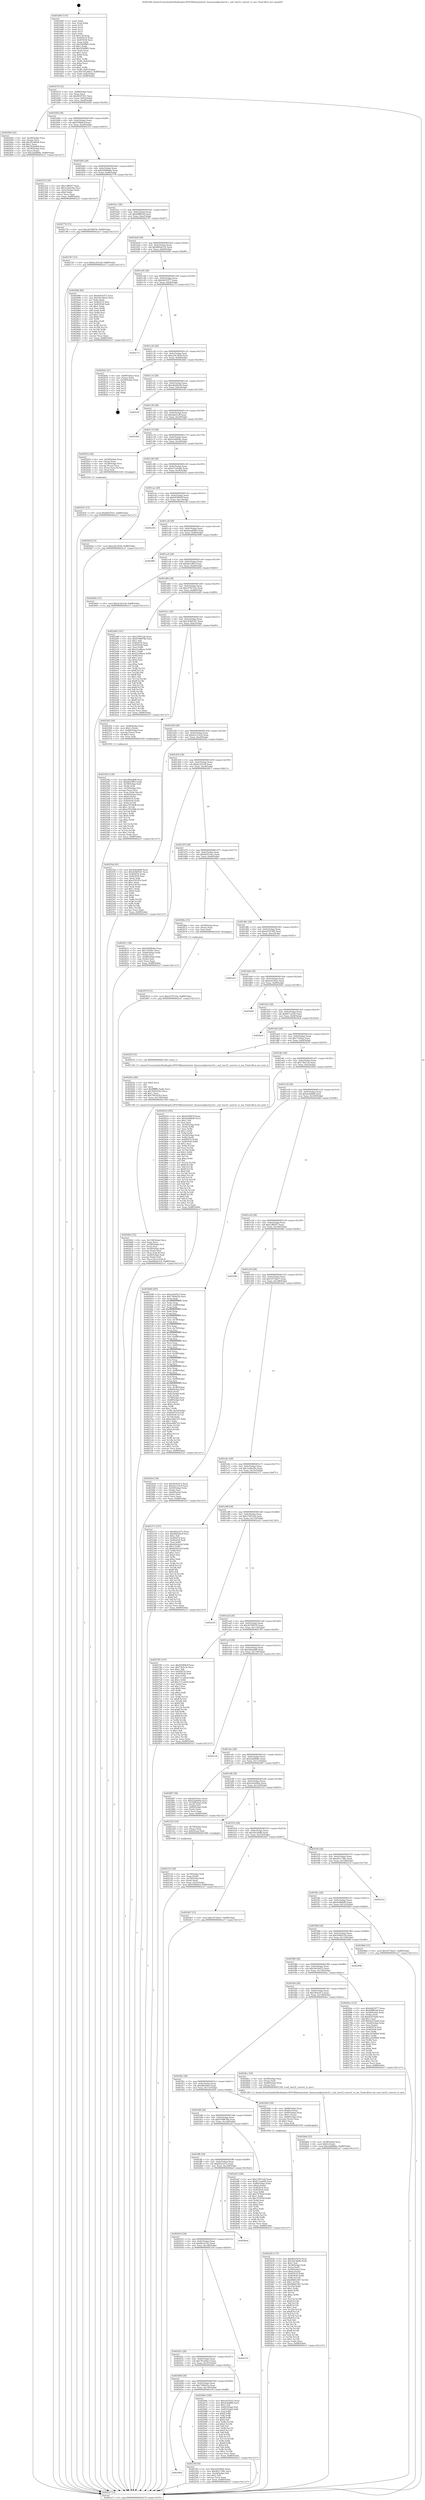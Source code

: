 digraph "0x401b00" {
  label = "0x401b00 (/mnt/c/Users/mathe/Desktop/tcc/POCII/binaries/extr_linuxsoundpcirme32.c_snd_rme32_convert_to_aes_Final-ollvm.out::main(0))"
  labelloc = "t"
  node[shape=record]

  Entry [label="",width=0.3,height=0.3,shape=circle,fillcolor=black,style=filled]
  "0x401b74" [label="{
     0x401b74 [32]\l
     | [instrs]\l
     &nbsp;&nbsp;0x401b74 \<+6\>: mov -0x88(%rbp),%eax\l
     &nbsp;&nbsp;0x401b7a \<+2\>: mov %eax,%ecx\l
     &nbsp;&nbsp;0x401b7c \<+6\>: sub $0x842f7451,%ecx\l
     &nbsp;&nbsp;0x401b82 \<+6\>: mov %eax,-0x9c(%rbp)\l
     &nbsp;&nbsp;0x401b88 \<+6\>: mov %ecx,-0xa0(%rbp)\l
     &nbsp;&nbsp;0x401b8e \<+6\>: je 0000000000402944 \<main+0xe44\>\l
  }"]
  "0x402944" [label="{
     0x402944 [42]\l
     | [instrs]\l
     &nbsp;&nbsp;0x402944 \<+4\>: mov -0x38(%rbp),%rax\l
     &nbsp;&nbsp;0x402948 \<+2\>: mov (%rax),%ecx\l
     &nbsp;&nbsp;0x40294a \<+6\>: add $0x5f1dd0a8,%ecx\l
     &nbsp;&nbsp;0x402950 \<+3\>: add $0x1,%ecx\l
     &nbsp;&nbsp;0x402953 \<+6\>: sub $0x5f1dd0a8,%ecx\l
     &nbsp;&nbsp;0x402959 \<+4\>: mov -0x38(%rbp),%rax\l
     &nbsp;&nbsp;0x40295d \<+2\>: mov %ecx,(%rax)\l
     &nbsp;&nbsp;0x40295f \<+10\>: movl $0x2daf8b8e,-0x88(%rbp)\l
     &nbsp;&nbsp;0x402969 \<+5\>: jmp 0000000000402ce7 \<main+0x11e7\>\l
  }"]
  "0x401b94" [label="{
     0x401b94 [28]\l
     | [instrs]\l
     &nbsp;&nbsp;0x401b94 \<+5\>: jmp 0000000000401b99 \<main+0x99\>\l
     &nbsp;&nbsp;0x401b99 \<+6\>: mov -0x9c(%rbp),%eax\l
     &nbsp;&nbsp;0x401b9f \<+5\>: sub $0x91f6b9cf,%eax\l
     &nbsp;&nbsp;0x401ba4 \<+6\>: mov %eax,-0xa4(%rbp)\l
     &nbsp;&nbsp;0x401baa \<+6\>: je 0000000000402353 \<main+0x853\>\l
  }"]
  Exit [label="",width=0.3,height=0.3,shape=circle,fillcolor=black,style=filled,peripheries=2]
  "0x402353" [label="{
     0x402353 [30]\l
     | [instrs]\l
     &nbsp;&nbsp;0x402353 \<+5\>: mov $0x12ff02f7,%eax\l
     &nbsp;&nbsp;0x402358 \<+5\>: mov $0x1a3de30a,%ecx\l
     &nbsp;&nbsp;0x40235d \<+3\>: mov -0x2c(%rbp),%edx\l
     &nbsp;&nbsp;0x402360 \<+3\>: cmp $0x0,%edx\l
     &nbsp;&nbsp;0x402363 \<+3\>: cmove %ecx,%eax\l
     &nbsp;&nbsp;0x402366 \<+6\>: mov %eax,-0x88(%rbp)\l
     &nbsp;&nbsp;0x40236c \<+5\>: jmp 0000000000402ce7 \<main+0x11e7\>\l
  }"]
  "0x401bb0" [label="{
     0x401bb0 [28]\l
     | [instrs]\l
     &nbsp;&nbsp;0x401bb0 \<+5\>: jmp 0000000000401bb5 \<main+0xb5\>\l
     &nbsp;&nbsp;0x401bb5 \<+6\>: mov -0x9c(%rbp),%eax\l
     &nbsp;&nbsp;0x401bbb \<+5\>: sub $0x92698a8a,%eax\l
     &nbsp;&nbsp;0x401bc0 \<+6\>: mov %eax,-0xa8(%rbp)\l
     &nbsp;&nbsp;0x401bc6 \<+6\>: je 0000000000402776 \<main+0xc76\>\l
  }"]
  "0x40297d" [label="{
     0x40297d [15]\l
     | [instrs]\l
     &nbsp;&nbsp;0x40297d \<+10\>: movl $0xc078725a,-0x88(%rbp)\l
     &nbsp;&nbsp;0x402987 \<+5\>: jmp 0000000000402ce7 \<main+0x11e7\>\l
  }"]
  "0x402776" [label="{
     0x402776 [15]\l
     | [instrs]\l
     &nbsp;&nbsp;0x402776 \<+10\>: movl $0x2b766976,-0x88(%rbp)\l
     &nbsp;&nbsp;0x402780 \<+5\>: jmp 0000000000402ce7 \<main+0x11e7\>\l
  }"]
  "0x401bcc" [label="{
     0x401bcc [28]\l
     | [instrs]\l
     &nbsp;&nbsp;0x401bcc \<+5\>: jmp 0000000000401bd1 \<main+0xd1\>\l
     &nbsp;&nbsp;0x401bd1 \<+6\>: mov -0x9c(%rbp),%eax\l
     &nbsp;&nbsp;0x401bd7 \<+5\>: sub $0x94ff85a8,%eax\l
     &nbsp;&nbsp;0x401bdc \<+6\>: mov %eax,-0xac(%rbp)\l
     &nbsp;&nbsp;0x401be2 \<+6\>: je 0000000000402767 \<main+0xc67\>\l
  }"]
  "0x402935" [label="{
     0x402935 [15]\l
     | [instrs]\l
     &nbsp;&nbsp;0x402935 \<+10\>: movl $0x842f7451,-0x88(%rbp)\l
     &nbsp;&nbsp;0x40293f \<+5\>: jmp 0000000000402ce7 \<main+0x11e7\>\l
  }"]
  "0x402767" [label="{
     0x402767 [15]\l
     | [instrs]\l
     &nbsp;&nbsp;0x402767 \<+10\>: movl $0xdc203c4f,-0x88(%rbp)\l
     &nbsp;&nbsp;0x402771 \<+5\>: jmp 0000000000402ce7 \<main+0x11e7\>\l
  }"]
  "0x401be8" [label="{
     0x401be8 [28]\l
     | [instrs]\l
     &nbsp;&nbsp;0x401be8 \<+5\>: jmp 0000000000401bed \<main+0xed\>\l
     &nbsp;&nbsp;0x401bed \<+6\>: mov -0x9c(%rbp),%eax\l
     &nbsp;&nbsp;0x401bf3 \<+5\>: sub $0x960a0314,%eax\l
     &nbsp;&nbsp;0x401bf8 \<+6\>: mov %eax,-0xb0(%rbp)\l
     &nbsp;&nbsp;0x401bfe \<+6\>: je 0000000000402696 \<main+0xb96\>\l
  }"]
  "0x4028de" [label="{
     0x4028de [25]\l
     | [instrs]\l
     &nbsp;&nbsp;0x4028de \<+4\>: mov -0x38(%rbp),%rax\l
     &nbsp;&nbsp;0x4028e2 \<+6\>: movl $0x0,(%rax)\l
     &nbsp;&nbsp;0x4028e8 \<+10\>: movl $0x2daf8b8e,-0x88(%rbp)\l
     &nbsp;&nbsp;0x4028f2 \<+5\>: jmp 0000000000402ce7 \<main+0x11e7\>\l
  }"]
  "0x402696" [label="{
     0x402696 [86]\l
     | [instrs]\l
     &nbsp;&nbsp;0x402696 \<+5\>: mov $0x9e833f77,%eax\l
     &nbsp;&nbsp;0x40269b \<+5\>: mov $0x54e54d35,%ecx\l
     &nbsp;&nbsp;0x4026a0 \<+2\>: xor %edx,%edx\l
     &nbsp;&nbsp;0x4026a2 \<+7\>: mov 0x405074,%esi\l
     &nbsp;&nbsp;0x4026a9 \<+7\>: mov 0x405058,%edi\l
     &nbsp;&nbsp;0x4026b0 \<+3\>: sub $0x1,%edx\l
     &nbsp;&nbsp;0x4026b3 \<+3\>: mov %esi,%r8d\l
     &nbsp;&nbsp;0x4026b6 \<+3\>: add %edx,%r8d\l
     &nbsp;&nbsp;0x4026b9 \<+4\>: imul %r8d,%esi\l
     &nbsp;&nbsp;0x4026bd \<+3\>: and $0x1,%esi\l
     &nbsp;&nbsp;0x4026c0 \<+3\>: cmp $0x0,%esi\l
     &nbsp;&nbsp;0x4026c3 \<+4\>: sete %r9b\l
     &nbsp;&nbsp;0x4026c7 \<+3\>: cmp $0xa,%edi\l
     &nbsp;&nbsp;0x4026ca \<+4\>: setl %r10b\l
     &nbsp;&nbsp;0x4026ce \<+3\>: mov %r9b,%r11b\l
     &nbsp;&nbsp;0x4026d1 \<+3\>: and %r10b,%r11b\l
     &nbsp;&nbsp;0x4026d4 \<+3\>: xor %r10b,%r9b\l
     &nbsp;&nbsp;0x4026d7 \<+3\>: or %r9b,%r11b\l
     &nbsp;&nbsp;0x4026da \<+4\>: test $0x1,%r11b\l
     &nbsp;&nbsp;0x4026de \<+3\>: cmovne %ecx,%eax\l
     &nbsp;&nbsp;0x4026e1 \<+6\>: mov %eax,-0x88(%rbp)\l
     &nbsp;&nbsp;0x4026e7 \<+5\>: jmp 0000000000402ce7 \<main+0x11e7\>\l
  }"]
  "0x401c04" [label="{
     0x401c04 [28]\l
     | [instrs]\l
     &nbsp;&nbsp;0x401c04 \<+5\>: jmp 0000000000401c09 \<main+0x109\>\l
     &nbsp;&nbsp;0x401c09 \<+6\>: mov -0x9c(%rbp),%eax\l
     &nbsp;&nbsp;0x401c0f \<+5\>: sub $0x9e833f77,%eax\l
     &nbsp;&nbsp;0x401c14 \<+6\>: mov %eax,-0xb4(%rbp)\l
     &nbsp;&nbsp;0x401c1a \<+6\>: je 0000000000402c73 \<main+0x1173\>\l
  }"]
  "0x402662" [label="{
     0x402662 [52]\l
     | [instrs]\l
     &nbsp;&nbsp;0x402662 \<+6\>: mov -0x154(%rbp),%ecx\l
     &nbsp;&nbsp;0x402668 \<+3\>: imul %eax,%ecx\l
     &nbsp;&nbsp;0x40266b \<+4\>: mov -0x58(%rbp),%rsi\l
     &nbsp;&nbsp;0x40266f \<+3\>: mov (%rsi),%rsi\l
     &nbsp;&nbsp;0x402672 \<+4\>: mov -0x50(%rbp),%rdi\l
     &nbsp;&nbsp;0x402676 \<+3\>: movslq (%rdi),%rdi\l
     &nbsp;&nbsp;0x402679 \<+4\>: mov (%rsi,%rdi,8),%rsi\l
     &nbsp;&nbsp;0x40267d \<+4\>: mov -0x40(%rbp),%rdi\l
     &nbsp;&nbsp;0x402681 \<+3\>: movslq (%rdi),%rdi\l
     &nbsp;&nbsp;0x402684 \<+3\>: mov %ecx,(%rsi,%rdi,4)\l
     &nbsp;&nbsp;0x402687 \<+10\>: movl $0x960a0314,-0x88(%rbp)\l
     &nbsp;&nbsp;0x402691 \<+5\>: jmp 0000000000402ce7 \<main+0x11e7\>\l
  }"]
  "0x402c73" [label="{
     0x402c73\l
  }", style=dashed]
  "0x401c20" [label="{
     0x401c20 [28]\l
     | [instrs]\l
     &nbsp;&nbsp;0x401c20 \<+5\>: jmp 0000000000401c25 \<main+0x125\>\l
     &nbsp;&nbsp;0x401c25 \<+6\>: mov -0x9c(%rbp),%eax\l
     &nbsp;&nbsp;0x401c2b \<+5\>: sub $0xa29c3839,%eax\l
     &nbsp;&nbsp;0x401c30 \<+6\>: mov %eax,-0xb8(%rbp)\l
     &nbsp;&nbsp;0x401c36 \<+6\>: je 0000000000402b6c \<main+0x106c\>\l
  }"]
  "0x40263a" [label="{
     0x40263a [40]\l
     | [instrs]\l
     &nbsp;&nbsp;0x40263a \<+5\>: mov $0x2,%ecx\l
     &nbsp;&nbsp;0x40263f \<+1\>: cltd\l
     &nbsp;&nbsp;0x402640 \<+2\>: idiv %ecx\l
     &nbsp;&nbsp;0x402642 \<+6\>: imul $0xfffffffe,%edx,%ecx\l
     &nbsp;&nbsp;0x402648 \<+6\>: sub $0x7b0543b3,%ecx\l
     &nbsp;&nbsp;0x40264e \<+3\>: add $0x1,%ecx\l
     &nbsp;&nbsp;0x402651 \<+6\>: add $0x7b0543b3,%ecx\l
     &nbsp;&nbsp;0x402657 \<+6\>: mov %ecx,-0x154(%rbp)\l
     &nbsp;&nbsp;0x40265d \<+5\>: call 0000000000401160 \<next_i\>\l
     | [calls]\l
     &nbsp;&nbsp;0x401160 \{1\} (/mnt/c/Users/mathe/Desktop/tcc/POCII/binaries/extr_linuxsoundpcirme32.c_snd_rme32_convert_to_aes_Final-ollvm.out::next_i)\l
  }"]
  "0x402b6c" [label="{
     0x402b6c [21]\l
     | [instrs]\l
     &nbsp;&nbsp;0x402b6c \<+4\>: mov -0x80(%rbp),%rax\l
     &nbsp;&nbsp;0x402b70 \<+2\>: mov (%rax),%eax\l
     &nbsp;&nbsp;0x402b72 \<+4\>: lea -0x28(%rbp),%rsp\l
     &nbsp;&nbsp;0x402b76 \<+1\>: pop %rbx\l
     &nbsp;&nbsp;0x402b77 \<+2\>: pop %r12\l
     &nbsp;&nbsp;0x402b79 \<+2\>: pop %r13\l
     &nbsp;&nbsp;0x402b7b \<+2\>: pop %r14\l
     &nbsp;&nbsp;0x402b7d \<+2\>: pop %r15\l
     &nbsp;&nbsp;0x402b7f \<+1\>: pop %rbp\l
     &nbsp;&nbsp;0x402b80 \<+1\>: ret\l
  }"]
  "0x401c3c" [label="{
     0x401c3c [28]\l
     | [instrs]\l
     &nbsp;&nbsp;0x401c3c \<+5\>: jmp 0000000000401c41 \<main+0x141\>\l
     &nbsp;&nbsp;0x401c41 \<+6\>: mov -0x9c(%rbp),%eax\l
     &nbsp;&nbsp;0x401c47 \<+5\>: sub $0xa8a9dc94,%eax\l
     &nbsp;&nbsp;0x401c4c \<+6\>: mov %eax,-0xbc(%rbp)\l
     &nbsp;&nbsp;0x401c52 \<+6\>: je 0000000000402cbf \<main+0x11bf\>\l
  }"]
  "0x402582" [label="{
     0x402582 [128]\l
     | [instrs]\l
     &nbsp;&nbsp;0x402582 \<+5\>: mov $0x2bfae8d8,%ecx\l
     &nbsp;&nbsp;0x402587 \<+5\>: mov $0xbb2cff03,%edx\l
     &nbsp;&nbsp;0x40258c \<+4\>: mov -0x58(%rbp),%rdi\l
     &nbsp;&nbsp;0x402590 \<+3\>: mov (%rdi),%rdi\l
     &nbsp;&nbsp;0x402593 \<+4\>: mov -0x50(%rbp),%rsi\l
     &nbsp;&nbsp;0x402597 \<+3\>: movslq (%rsi),%rsi\l
     &nbsp;&nbsp;0x40259a \<+4\>: mov %rax,(%rdi,%rsi,8)\l
     &nbsp;&nbsp;0x40259e \<+4\>: mov -0x40(%rbp),%rax\l
     &nbsp;&nbsp;0x4025a2 \<+6\>: movl $0x0,(%rax)\l
     &nbsp;&nbsp;0x4025a8 \<+8\>: mov 0x405074,%r8d\l
     &nbsp;&nbsp;0x4025b0 \<+8\>: mov 0x405058,%r9d\l
     &nbsp;&nbsp;0x4025b8 \<+3\>: mov %r8d,%r10d\l
     &nbsp;&nbsp;0x4025bb \<+7\>: add $0xa7953698,%r10d\l
     &nbsp;&nbsp;0x4025c2 \<+4\>: sub $0x1,%r10d\l
     &nbsp;&nbsp;0x4025c6 \<+7\>: sub $0xa7953698,%r10d\l
     &nbsp;&nbsp;0x4025cd \<+4\>: imul %r10d,%r8d\l
     &nbsp;&nbsp;0x4025d1 \<+4\>: and $0x1,%r8d\l
     &nbsp;&nbsp;0x4025d5 \<+4\>: cmp $0x0,%r8d\l
     &nbsp;&nbsp;0x4025d9 \<+4\>: sete %r11b\l
     &nbsp;&nbsp;0x4025dd \<+4\>: cmp $0xa,%r9d\l
     &nbsp;&nbsp;0x4025e1 \<+3\>: setl %bl\l
     &nbsp;&nbsp;0x4025e4 \<+3\>: mov %r11b,%r14b\l
     &nbsp;&nbsp;0x4025e7 \<+3\>: and %bl,%r14b\l
     &nbsp;&nbsp;0x4025ea \<+3\>: xor %bl,%r11b\l
     &nbsp;&nbsp;0x4025ed \<+3\>: or %r11b,%r14b\l
     &nbsp;&nbsp;0x4025f0 \<+4\>: test $0x1,%r14b\l
     &nbsp;&nbsp;0x4025f4 \<+3\>: cmovne %edx,%ecx\l
     &nbsp;&nbsp;0x4025f7 \<+6\>: mov %ecx,-0x88(%rbp)\l
     &nbsp;&nbsp;0x4025fd \<+5\>: jmp 0000000000402ce7 \<main+0x11e7\>\l
  }"]
  "0x402cbf" [label="{
     0x402cbf\l
  }", style=dashed]
  "0x401c58" [label="{
     0x401c58 [28]\l
     | [instrs]\l
     &nbsp;&nbsp;0x401c58 \<+5\>: jmp 0000000000401c5d \<main+0x15d\>\l
     &nbsp;&nbsp;0x401c5d \<+6\>: mov -0x9c(%rbp),%eax\l
     &nbsp;&nbsp;0x401c63 \<+5\>: sub $0xabd3ccff,%eax\l
     &nbsp;&nbsp;0x401c68 \<+6\>: mov %eax,-0xc0(%rbp)\l
     &nbsp;&nbsp;0x401c6e \<+6\>: je 00000000004022b0 \<main+0x7b0\>\l
  }"]
  "0x40242b" [label="{
     0x40242b [172]\l
     | [instrs]\l
     &nbsp;&nbsp;0x40242b \<+5\>: mov $0x6f2a167a,%ecx\l
     &nbsp;&nbsp;0x402430 \<+5\>: mov $0x3fa14b8b,%edx\l
     &nbsp;&nbsp;0x402435 \<+3\>: mov $0x1,%sil\l
     &nbsp;&nbsp;0x402438 \<+4\>: mov -0x58(%rbp),%rdi\l
     &nbsp;&nbsp;0x40243c \<+3\>: mov %rax,(%rdi)\l
     &nbsp;&nbsp;0x40243f \<+4\>: mov -0x50(%rbp),%rax\l
     &nbsp;&nbsp;0x402443 \<+6\>: movl $0x0,(%rax)\l
     &nbsp;&nbsp;0x402449 \<+8\>: mov 0x405074,%r8d\l
     &nbsp;&nbsp;0x402451 \<+8\>: mov 0x405058,%r9d\l
     &nbsp;&nbsp;0x402459 \<+3\>: mov %r8d,%r10d\l
     &nbsp;&nbsp;0x40245c \<+7\>: add $0x69662387,%r10d\l
     &nbsp;&nbsp;0x402463 \<+4\>: sub $0x1,%r10d\l
     &nbsp;&nbsp;0x402467 \<+7\>: sub $0x69662387,%r10d\l
     &nbsp;&nbsp;0x40246e \<+4\>: imul %r10d,%r8d\l
     &nbsp;&nbsp;0x402472 \<+4\>: and $0x1,%r8d\l
     &nbsp;&nbsp;0x402476 \<+4\>: cmp $0x0,%r8d\l
     &nbsp;&nbsp;0x40247a \<+4\>: sete %r11b\l
     &nbsp;&nbsp;0x40247e \<+4\>: cmp $0xa,%r9d\l
     &nbsp;&nbsp;0x402482 \<+3\>: setl %bl\l
     &nbsp;&nbsp;0x402485 \<+3\>: mov %r11b,%r14b\l
     &nbsp;&nbsp;0x402488 \<+4\>: xor $0xff,%r14b\l
     &nbsp;&nbsp;0x40248c \<+3\>: mov %bl,%r15b\l
     &nbsp;&nbsp;0x40248f \<+4\>: xor $0xff,%r15b\l
     &nbsp;&nbsp;0x402493 \<+4\>: xor $0x1,%sil\l
     &nbsp;&nbsp;0x402497 \<+3\>: mov %r14b,%r12b\l
     &nbsp;&nbsp;0x40249a \<+4\>: and $0xff,%r12b\l
     &nbsp;&nbsp;0x40249e \<+3\>: and %sil,%r11b\l
     &nbsp;&nbsp;0x4024a1 \<+3\>: mov %r15b,%r13b\l
     &nbsp;&nbsp;0x4024a4 \<+4\>: and $0xff,%r13b\l
     &nbsp;&nbsp;0x4024a8 \<+3\>: and %sil,%bl\l
     &nbsp;&nbsp;0x4024ab \<+3\>: or %r11b,%r12b\l
     &nbsp;&nbsp;0x4024ae \<+3\>: or %bl,%r13b\l
     &nbsp;&nbsp;0x4024b1 \<+3\>: xor %r13b,%r12b\l
     &nbsp;&nbsp;0x4024b4 \<+3\>: or %r15b,%r14b\l
     &nbsp;&nbsp;0x4024b7 \<+4\>: xor $0xff,%r14b\l
     &nbsp;&nbsp;0x4024bb \<+4\>: or $0x1,%sil\l
     &nbsp;&nbsp;0x4024bf \<+3\>: and %sil,%r14b\l
     &nbsp;&nbsp;0x4024c2 \<+3\>: or %r14b,%r12b\l
     &nbsp;&nbsp;0x4024c5 \<+4\>: test $0x1,%r12b\l
     &nbsp;&nbsp;0x4024c9 \<+3\>: cmovne %edx,%ecx\l
     &nbsp;&nbsp;0x4024cc \<+6\>: mov %ecx,-0x88(%rbp)\l
     &nbsp;&nbsp;0x4024d2 \<+5\>: jmp 0000000000402ce7 \<main+0x11e7\>\l
  }"]
  "0x4022b0" [label="{
     0x4022b0\l
  }", style=dashed]
  "0x401c74" [label="{
     0x401c74 [28]\l
     | [instrs]\l
     &nbsp;&nbsp;0x401c74 \<+5\>: jmp 0000000000401c79 \<main+0x179\>\l
     &nbsp;&nbsp;0x401c79 \<+6\>: mov -0x9c(%rbp),%eax\l
     &nbsp;&nbsp;0x401c7f \<+5\>: sub $0xb3ab844a,%eax\l
     &nbsp;&nbsp;0x401c84 \<+6\>: mov %eax,-0xc4(%rbp)\l
     &nbsp;&nbsp;0x401c8a \<+6\>: je 000000000040291b \<main+0xe1b\>\l
  }"]
  "0x402335" [label="{
     0x402335 [30]\l
     | [instrs]\l
     &nbsp;&nbsp;0x402335 \<+4\>: mov -0x70(%rbp),%rdi\l
     &nbsp;&nbsp;0x402339 \<+2\>: mov %eax,(%rdi)\l
     &nbsp;&nbsp;0x40233b \<+4\>: mov -0x70(%rbp),%rdi\l
     &nbsp;&nbsp;0x40233f \<+2\>: mov (%rdi),%eax\l
     &nbsp;&nbsp;0x402341 \<+3\>: mov %eax,-0x2c(%rbp)\l
     &nbsp;&nbsp;0x402344 \<+10\>: movl $0x91f6b9cf,-0x88(%rbp)\l
     &nbsp;&nbsp;0x40234e \<+5\>: jmp 0000000000402ce7 \<main+0x11e7\>\l
  }"]
  "0x40291b" [label="{
     0x40291b [26]\l
     | [instrs]\l
     &nbsp;&nbsp;0x40291b \<+4\>: mov -0x58(%rbp),%rax\l
     &nbsp;&nbsp;0x40291f \<+3\>: mov (%rax),%rax\l
     &nbsp;&nbsp;0x402922 \<+4\>: mov -0x38(%rbp),%rcx\l
     &nbsp;&nbsp;0x402926 \<+3\>: movslq (%rcx),%rcx\l
     &nbsp;&nbsp;0x402929 \<+4\>: mov (%rax,%rcx,8),%rax\l
     &nbsp;&nbsp;0x40292d \<+3\>: mov %rax,%rdi\l
     &nbsp;&nbsp;0x402930 \<+5\>: call 0000000000401030 \<free@plt\>\l
     | [calls]\l
     &nbsp;&nbsp;0x401030 \{1\} (unknown)\l
  }"]
  "0x401c90" [label="{
     0x401c90 [28]\l
     | [instrs]\l
     &nbsp;&nbsp;0x401c90 \<+5\>: jmp 0000000000401c95 \<main+0x195\>\l
     &nbsp;&nbsp;0x401c95 \<+6\>: mov -0x9c(%rbp),%eax\l
     &nbsp;&nbsp;0x401c9b \<+5\>: sub $0xb71a4a84,%eax\l
     &nbsp;&nbsp;0x401ca0 \<+6\>: mov %eax,-0xc8(%rbp)\l
     &nbsp;&nbsp;0x401ca6 \<+6\>: je 0000000000402b5d \<main+0x105d\>\l
  }"]
  "0x402064" [label="{
     0x402064\l
  }", style=dashed]
  "0x402b5d" [label="{
     0x402b5d [15]\l
     | [instrs]\l
     &nbsp;&nbsp;0x402b5d \<+10\>: movl $0xa29c3839,-0x88(%rbp)\l
     &nbsp;&nbsp;0x402b67 \<+5\>: jmp 0000000000402ce7 \<main+0x11e7\>\l
  }"]
  "0x401cac" [label="{
     0x401cac [28]\l
     | [instrs]\l
     &nbsp;&nbsp;0x401cac \<+5\>: jmp 0000000000401cb1 \<main+0x1b1\>\l
     &nbsp;&nbsp;0x401cb1 \<+6\>: mov -0x9c(%rbp),%eax\l
     &nbsp;&nbsp;0x401cb7 \<+5\>: sub $0xb93f943f,%eax\l
     &nbsp;&nbsp;0x401cbc \<+6\>: mov %eax,-0xcc(%rbp)\l
     &nbsp;&nbsp;0x401cc2 \<+6\>: je 0000000000402c9d \<main+0x119d\>\l
  }"]
  "0x4021ff" [label="{
     0x4021ff [30]\l
     | [instrs]\l
     &nbsp;&nbsp;0x4021ff \<+5\>: mov $0x2ed3d4eb,%eax\l
     &nbsp;&nbsp;0x402204 \<+5\>: mov $0x461c7dbc,%ecx\l
     &nbsp;&nbsp;0x402209 \<+3\>: mov -0x2d(%rbp),%dl\l
     &nbsp;&nbsp;0x40220c \<+3\>: test $0x1,%dl\l
     &nbsp;&nbsp;0x40220f \<+3\>: cmovne %ecx,%eax\l
     &nbsp;&nbsp;0x402212 \<+6\>: mov %eax,-0x88(%rbp)\l
     &nbsp;&nbsp;0x402218 \<+5\>: jmp 0000000000402ce7 \<main+0x11e7\>\l
  }"]
  "0x402c9d" [label="{
     0x402c9d\l
  }", style=dashed]
  "0x401cc8" [label="{
     0x401cc8 [28]\l
     | [instrs]\l
     &nbsp;&nbsp;0x401cc8 \<+5\>: jmp 0000000000401ccd \<main+0x1cd\>\l
     &nbsp;&nbsp;0x401ccd \<+6\>: mov -0x9c(%rbp),%eax\l
     &nbsp;&nbsp;0x401cd3 \<+5\>: sub $0xbaed4d63,%eax\l
     &nbsp;&nbsp;0x401cd8 \<+6\>: mov %eax,-0xd0(%rbp)\l
     &nbsp;&nbsp;0x401cde \<+6\>: je 00000000004029f6 \<main+0xef6\>\l
  }"]
  "0x401b00" [label="{
     0x401b00 [116]\l
     | [instrs]\l
     &nbsp;&nbsp;0x401b00 \<+1\>: push %rbp\l
     &nbsp;&nbsp;0x401b01 \<+3\>: mov %rsp,%rbp\l
     &nbsp;&nbsp;0x401b04 \<+2\>: push %r15\l
     &nbsp;&nbsp;0x401b06 \<+2\>: push %r14\l
     &nbsp;&nbsp;0x401b08 \<+2\>: push %r13\l
     &nbsp;&nbsp;0x401b0a \<+2\>: push %r12\l
     &nbsp;&nbsp;0x401b0c \<+1\>: push %rbx\l
     &nbsp;&nbsp;0x401b0d \<+7\>: sub $0x138,%rsp\l
     &nbsp;&nbsp;0x401b14 \<+7\>: mov 0x405074,%eax\l
     &nbsp;&nbsp;0x401b1b \<+7\>: mov 0x405058,%ecx\l
     &nbsp;&nbsp;0x401b22 \<+2\>: mov %eax,%edx\l
     &nbsp;&nbsp;0x401b24 \<+6\>: sub $0x5f2bf883,%edx\l
     &nbsp;&nbsp;0x401b2a \<+3\>: sub $0x1,%edx\l
     &nbsp;&nbsp;0x401b2d \<+6\>: add $0x5f2bf883,%edx\l
     &nbsp;&nbsp;0x401b33 \<+3\>: imul %edx,%eax\l
     &nbsp;&nbsp;0x401b36 \<+3\>: and $0x1,%eax\l
     &nbsp;&nbsp;0x401b39 \<+3\>: cmp $0x0,%eax\l
     &nbsp;&nbsp;0x401b3c \<+4\>: sete %r8b\l
     &nbsp;&nbsp;0x401b40 \<+4\>: and $0x1,%r8b\l
     &nbsp;&nbsp;0x401b44 \<+7\>: mov %r8b,-0x82(%rbp)\l
     &nbsp;&nbsp;0x401b4b \<+3\>: cmp $0xa,%ecx\l
     &nbsp;&nbsp;0x401b4e \<+4\>: setl %r8b\l
     &nbsp;&nbsp;0x401b52 \<+4\>: and $0x1,%r8b\l
     &nbsp;&nbsp;0x401b56 \<+7\>: mov %r8b,-0x81(%rbp)\l
     &nbsp;&nbsp;0x401b5d \<+10\>: movl $0x701a64a3,-0x88(%rbp)\l
     &nbsp;&nbsp;0x401b67 \<+6\>: mov %edi,-0x8c(%rbp)\l
     &nbsp;&nbsp;0x401b6d \<+7\>: mov %rsi,-0x98(%rbp)\l
  }"]
  "0x4029f6" [label="{
     0x4029f6\l
  }", style=dashed]
  "0x401ce4" [label="{
     0x401ce4 [28]\l
     | [instrs]\l
     &nbsp;&nbsp;0x401ce4 \<+5\>: jmp 0000000000401ce9 \<main+0x1e9\>\l
     &nbsp;&nbsp;0x401ce9 \<+6\>: mov -0x9c(%rbp),%eax\l
     &nbsp;&nbsp;0x401cef \<+5\>: sub $0xbb2cff03,%eax\l
     &nbsp;&nbsp;0x401cf4 \<+6\>: mov %eax,-0xd4(%rbp)\l
     &nbsp;&nbsp;0x401cfa \<+6\>: je 0000000000402602 \<main+0xb02\>\l
  }"]
  "0x402ce7" [label="{
     0x402ce7 [5]\l
     | [instrs]\l
     &nbsp;&nbsp;0x402ce7 \<+5\>: jmp 0000000000401b74 \<main+0x74\>\l
  }"]
  "0x402602" [label="{
     0x402602 [15]\l
     | [instrs]\l
     &nbsp;&nbsp;0x402602 \<+10\>: movl $0xdc203c4f,-0x88(%rbp)\l
     &nbsp;&nbsp;0x40260c \<+5\>: jmp 0000000000402ce7 \<main+0x11e7\>\l
  }"]
  "0x401d00" [label="{
     0x401d00 [28]\l
     | [instrs]\l
     &nbsp;&nbsp;0x401d00 \<+5\>: jmp 0000000000401d05 \<main+0x205\>\l
     &nbsp;&nbsp;0x401d05 \<+6\>: mov -0x9c(%rbp),%eax\l
     &nbsp;&nbsp;0x401d0b \<+5\>: sub $0xc078725a,%eax\l
     &nbsp;&nbsp;0x401d10 \<+6\>: mov %eax,-0xd8(%rbp)\l
     &nbsp;&nbsp;0x401d16 \<+6\>: je 0000000000402a60 \<main+0xf60\>\l
  }"]
  "0x402048" [label="{
     0x402048 [28]\l
     | [instrs]\l
     &nbsp;&nbsp;0x402048 \<+5\>: jmp 000000000040204d \<main+0x54d\>\l
     &nbsp;&nbsp;0x40204d \<+6\>: mov -0x9c(%rbp),%eax\l
     &nbsp;&nbsp;0x402053 \<+5\>: sub $0x7266ef3a,%eax\l
     &nbsp;&nbsp;0x402058 \<+6\>: mov %eax,-0x150(%rbp)\l
     &nbsp;&nbsp;0x40205e \<+6\>: je 00000000004021ff \<main+0x6ff\>\l
  }"]
  "0x402a60" [label="{
     0x402a60 [147]\l
     | [instrs]\l
     &nbsp;&nbsp;0x402a60 \<+5\>: mov $0x276f7a26,%eax\l
     &nbsp;&nbsp;0x402a65 \<+5\>: mov $0x6789678b,%ecx\l
     &nbsp;&nbsp;0x402a6a \<+2\>: mov $0x1,%dl\l
     &nbsp;&nbsp;0x402a6c \<+7\>: mov 0x405074,%esi\l
     &nbsp;&nbsp;0x402a73 \<+7\>: mov 0x405058,%edi\l
     &nbsp;&nbsp;0x402a7a \<+3\>: mov %esi,%r8d\l
     &nbsp;&nbsp;0x402a7d \<+7\>: add $0x52cd8aea,%r8d\l
     &nbsp;&nbsp;0x402a84 \<+4\>: sub $0x1,%r8d\l
     &nbsp;&nbsp;0x402a88 \<+7\>: sub $0x52cd8aea,%r8d\l
     &nbsp;&nbsp;0x402a8f \<+4\>: imul %r8d,%esi\l
     &nbsp;&nbsp;0x402a93 \<+3\>: and $0x1,%esi\l
     &nbsp;&nbsp;0x402a96 \<+3\>: cmp $0x0,%esi\l
     &nbsp;&nbsp;0x402a99 \<+4\>: sete %r9b\l
     &nbsp;&nbsp;0x402a9d \<+3\>: cmp $0xa,%edi\l
     &nbsp;&nbsp;0x402aa0 \<+4\>: setl %r10b\l
     &nbsp;&nbsp;0x402aa4 \<+3\>: mov %r9b,%r11b\l
     &nbsp;&nbsp;0x402aa7 \<+4\>: xor $0xff,%r11b\l
     &nbsp;&nbsp;0x402aab \<+3\>: mov %r10b,%bl\l
     &nbsp;&nbsp;0x402aae \<+3\>: xor $0xff,%bl\l
     &nbsp;&nbsp;0x402ab1 \<+3\>: xor $0x1,%dl\l
     &nbsp;&nbsp;0x402ab4 \<+3\>: mov %r11b,%r14b\l
     &nbsp;&nbsp;0x402ab7 \<+4\>: and $0xff,%r14b\l
     &nbsp;&nbsp;0x402abb \<+3\>: and %dl,%r9b\l
     &nbsp;&nbsp;0x402abe \<+3\>: mov %bl,%r15b\l
     &nbsp;&nbsp;0x402ac1 \<+4\>: and $0xff,%r15b\l
     &nbsp;&nbsp;0x402ac5 \<+3\>: and %dl,%r10b\l
     &nbsp;&nbsp;0x402ac8 \<+3\>: or %r9b,%r14b\l
     &nbsp;&nbsp;0x402acb \<+3\>: or %r10b,%r15b\l
     &nbsp;&nbsp;0x402ace \<+3\>: xor %r15b,%r14b\l
     &nbsp;&nbsp;0x402ad1 \<+3\>: or %bl,%r11b\l
     &nbsp;&nbsp;0x402ad4 \<+4\>: xor $0xff,%r11b\l
     &nbsp;&nbsp;0x402ad8 \<+3\>: or $0x1,%dl\l
     &nbsp;&nbsp;0x402adb \<+3\>: and %dl,%r11b\l
     &nbsp;&nbsp;0x402ade \<+3\>: or %r11b,%r14b\l
     &nbsp;&nbsp;0x402ae1 \<+4\>: test $0x1,%r14b\l
     &nbsp;&nbsp;0x402ae5 \<+3\>: cmovne %ecx,%eax\l
     &nbsp;&nbsp;0x402ae8 \<+6\>: mov %eax,-0x88(%rbp)\l
     &nbsp;&nbsp;0x402aee \<+5\>: jmp 0000000000402ce7 \<main+0x11e7\>\l
  }"]
  "0x401d1c" [label="{
     0x401d1c [28]\l
     | [instrs]\l
     &nbsp;&nbsp;0x401d1c \<+5\>: jmp 0000000000401d21 \<main+0x221\>\l
     &nbsp;&nbsp;0x401d21 \<+6\>: mov -0x9c(%rbp),%eax\l
     &nbsp;&nbsp;0x401d27 \<+5\>: sub $0xc63b9181,%eax\l
     &nbsp;&nbsp;0x401d2c \<+6\>: mov %eax,-0xdc(%rbp)\l
     &nbsp;&nbsp;0x401d32 \<+6\>: je 0000000000402565 \<main+0xa65\>\l
  }"]
  "0x40206e" [label="{
     0x40206e [106]\l
     | [instrs]\l
     &nbsp;&nbsp;0x40206e \<+5\>: mov $0xeef1d5a3,%eax\l
     &nbsp;&nbsp;0x402073 \<+5\>: mov $0xdc4d488,%ecx\l
     &nbsp;&nbsp;0x402078 \<+2\>: mov $0x1,%dl\l
     &nbsp;&nbsp;0x40207a \<+7\>: mov -0x82(%rbp),%sil\l
     &nbsp;&nbsp;0x402081 \<+7\>: mov -0x81(%rbp),%dil\l
     &nbsp;&nbsp;0x402088 \<+3\>: mov %sil,%r8b\l
     &nbsp;&nbsp;0x40208b \<+4\>: xor $0xff,%r8b\l
     &nbsp;&nbsp;0x40208f \<+3\>: mov %dil,%r9b\l
     &nbsp;&nbsp;0x402092 \<+4\>: xor $0xff,%r9b\l
     &nbsp;&nbsp;0x402096 \<+3\>: xor $0x0,%dl\l
     &nbsp;&nbsp;0x402099 \<+3\>: mov %r8b,%r10b\l
     &nbsp;&nbsp;0x40209c \<+4\>: and $0x0,%r10b\l
     &nbsp;&nbsp;0x4020a0 \<+3\>: and %dl,%sil\l
     &nbsp;&nbsp;0x4020a3 \<+3\>: mov %r9b,%r11b\l
     &nbsp;&nbsp;0x4020a6 \<+4\>: and $0x0,%r11b\l
     &nbsp;&nbsp;0x4020aa \<+3\>: and %dl,%dil\l
     &nbsp;&nbsp;0x4020ad \<+3\>: or %sil,%r10b\l
     &nbsp;&nbsp;0x4020b0 \<+3\>: or %dil,%r11b\l
     &nbsp;&nbsp;0x4020b3 \<+3\>: xor %r11b,%r10b\l
     &nbsp;&nbsp;0x4020b6 \<+3\>: or %r9b,%r8b\l
     &nbsp;&nbsp;0x4020b9 \<+4\>: xor $0xff,%r8b\l
     &nbsp;&nbsp;0x4020bd \<+3\>: or $0x0,%dl\l
     &nbsp;&nbsp;0x4020c0 \<+3\>: and %dl,%r8b\l
     &nbsp;&nbsp;0x4020c3 \<+3\>: or %r8b,%r10b\l
     &nbsp;&nbsp;0x4020c6 \<+4\>: test $0x1,%r10b\l
     &nbsp;&nbsp;0x4020ca \<+3\>: cmovne %ecx,%eax\l
     &nbsp;&nbsp;0x4020cd \<+6\>: mov %eax,-0x88(%rbp)\l
     &nbsp;&nbsp;0x4020d3 \<+5\>: jmp 0000000000402ce7 \<main+0x11e7\>\l
  }"]
  "0x402565" [label="{
     0x402565 [29]\l
     | [instrs]\l
     &nbsp;&nbsp;0x402565 \<+4\>: mov -0x48(%rbp),%rax\l
     &nbsp;&nbsp;0x402569 \<+6\>: movl $0x1,(%rax)\l
     &nbsp;&nbsp;0x40256f \<+4\>: mov -0x48(%rbp),%rax\l
     &nbsp;&nbsp;0x402573 \<+3\>: movslq (%rax),%rax\l
     &nbsp;&nbsp;0x402576 \<+4\>: shl $0x2,%rax\l
     &nbsp;&nbsp;0x40257a \<+3\>: mov %rax,%rdi\l
     &nbsp;&nbsp;0x40257d \<+5\>: call 0000000000401050 \<malloc@plt\>\l
     | [calls]\l
     &nbsp;&nbsp;0x401050 \{1\} (unknown)\l
  }"]
  "0x401d38" [label="{
     0x401d38 [28]\l
     | [instrs]\l
     &nbsp;&nbsp;0x401d38 \<+5\>: jmp 0000000000401d3d \<main+0x23d\>\l
     &nbsp;&nbsp;0x401d3d \<+6\>: mov -0x9c(%rbp),%eax\l
     &nbsp;&nbsp;0x401d43 \<+5\>: sub $0xd3c214c9,%eax\l
     &nbsp;&nbsp;0x401d48 \<+6\>: mov %eax,-0xe0(%rbp)\l
     &nbsp;&nbsp;0x401d4e \<+6\>: je 000000000040250a \<main+0xa0a\>\l
  }"]
  "0x40202c" [label="{
     0x40202c [28]\l
     | [instrs]\l
     &nbsp;&nbsp;0x40202c \<+5\>: jmp 0000000000402031 \<main+0x531\>\l
     &nbsp;&nbsp;0x402031 \<+6\>: mov -0x9c(%rbp),%eax\l
     &nbsp;&nbsp;0x402037 \<+5\>: sub $0x701a64a3,%eax\l
     &nbsp;&nbsp;0x40203c \<+6\>: mov %eax,-0x14c(%rbp)\l
     &nbsp;&nbsp;0x402042 \<+6\>: je 000000000040206e \<main+0x56e\>\l
  }"]
  "0x40250a" [label="{
     0x40250a [91]\l
     | [instrs]\l
     &nbsp;&nbsp;0x40250a \<+5\>: mov $0x2bfae8d8,%eax\l
     &nbsp;&nbsp;0x40250f \<+5\>: mov $0xc63b9181,%ecx\l
     &nbsp;&nbsp;0x402514 \<+7\>: mov 0x405074,%edx\l
     &nbsp;&nbsp;0x40251b \<+7\>: mov 0x405058,%esi\l
     &nbsp;&nbsp;0x402522 \<+2\>: mov %edx,%edi\l
     &nbsp;&nbsp;0x402524 \<+6\>: add $0xcf341f2a,%edi\l
     &nbsp;&nbsp;0x40252a \<+3\>: sub $0x1,%edi\l
     &nbsp;&nbsp;0x40252d \<+6\>: sub $0xcf341f2a,%edi\l
     &nbsp;&nbsp;0x402533 \<+3\>: imul %edi,%edx\l
     &nbsp;&nbsp;0x402536 \<+3\>: and $0x1,%edx\l
     &nbsp;&nbsp;0x402539 \<+3\>: cmp $0x0,%edx\l
     &nbsp;&nbsp;0x40253c \<+4\>: sete %r8b\l
     &nbsp;&nbsp;0x402540 \<+3\>: cmp $0xa,%esi\l
     &nbsp;&nbsp;0x402543 \<+4\>: setl %r9b\l
     &nbsp;&nbsp;0x402547 \<+3\>: mov %r8b,%r10b\l
     &nbsp;&nbsp;0x40254a \<+3\>: and %r9b,%r10b\l
     &nbsp;&nbsp;0x40254d \<+3\>: xor %r9b,%r8b\l
     &nbsp;&nbsp;0x402550 \<+3\>: or %r8b,%r10b\l
     &nbsp;&nbsp;0x402553 \<+4\>: test $0x1,%r10b\l
     &nbsp;&nbsp;0x402557 \<+3\>: cmovne %ecx,%eax\l
     &nbsp;&nbsp;0x40255a \<+6\>: mov %eax,-0x88(%rbp)\l
     &nbsp;&nbsp;0x402560 \<+5\>: jmp 0000000000402ce7 \<main+0x11e7\>\l
  }"]
  "0x401d54" [label="{
     0x401d54 [28]\l
     | [instrs]\l
     &nbsp;&nbsp;0x401d54 \<+5\>: jmp 0000000000401d59 \<main+0x259\>\l
     &nbsp;&nbsp;0x401d59 \<+6\>: mov -0x9c(%rbp),%eax\l
     &nbsp;&nbsp;0x401d5f \<+5\>: sub $0xdc203c4f,%eax\l
     &nbsp;&nbsp;0x401d64 \<+6\>: mov %eax,-0xe4(%rbp)\l
     &nbsp;&nbsp;0x401d6a \<+6\>: je 0000000000402611 \<main+0xb11\>\l
  }"]
  "0x402316" [label="{
     0x402316\l
  }", style=dashed]
  "0x402611" [label="{
     0x402611 [36]\l
     | [instrs]\l
     &nbsp;&nbsp;0x402611 \<+5\>: mov $0x92698a8a,%eax\l
     &nbsp;&nbsp;0x402616 \<+5\>: mov $0x7165fec,%ecx\l
     &nbsp;&nbsp;0x40261b \<+4\>: mov -0x40(%rbp),%rdx\l
     &nbsp;&nbsp;0x40261f \<+2\>: mov (%rdx),%esi\l
     &nbsp;&nbsp;0x402621 \<+4\>: mov -0x48(%rbp),%rdx\l
     &nbsp;&nbsp;0x402625 \<+2\>: cmp (%rdx),%esi\l
     &nbsp;&nbsp;0x402627 \<+3\>: cmovl %ecx,%eax\l
     &nbsp;&nbsp;0x40262a \<+6\>: mov %eax,-0x88(%rbp)\l
     &nbsp;&nbsp;0x402630 \<+5\>: jmp 0000000000402ce7 \<main+0x11e7\>\l
  }"]
  "0x401d70" [label="{
     0x401d70 [28]\l
     | [instrs]\l
     &nbsp;&nbsp;0x401d70 \<+5\>: jmp 0000000000401d75 \<main+0x275\>\l
     &nbsp;&nbsp;0x401d75 \<+6\>: mov -0x9c(%rbp),%eax\l
     &nbsp;&nbsp;0x401d7b \<+5\>: sub $0xde021dcc,%eax\l
     &nbsp;&nbsp;0x401d80 \<+6\>: mov %eax,-0xe8(%rbp)\l
     &nbsp;&nbsp;0x401d86 \<+6\>: je 000000000040296e \<main+0xe6e\>\l
  }"]
  "0x402010" [label="{
     0x402010 [28]\l
     | [instrs]\l
     &nbsp;&nbsp;0x402010 \<+5\>: jmp 0000000000402015 \<main+0x515\>\l
     &nbsp;&nbsp;0x402015 \<+6\>: mov -0x9c(%rbp),%eax\l
     &nbsp;&nbsp;0x40201b \<+5\>: sub $0x6fea27b2,%eax\l
     &nbsp;&nbsp;0x402020 \<+6\>: mov %eax,-0x148(%rbp)\l
     &nbsp;&nbsp;0x402026 \<+6\>: je 0000000000402316 \<main+0x816\>\l
  }"]
  "0x40296e" [label="{
     0x40296e [15]\l
     | [instrs]\l
     &nbsp;&nbsp;0x40296e \<+4\>: mov -0x58(%rbp),%rax\l
     &nbsp;&nbsp;0x402972 \<+3\>: mov (%rax),%rax\l
     &nbsp;&nbsp;0x402975 \<+3\>: mov %rax,%rdi\l
     &nbsp;&nbsp;0x402978 \<+5\>: call 0000000000401030 \<free@plt\>\l
     | [calls]\l
     &nbsp;&nbsp;0x401030 \{1\} (unknown)\l
  }"]
  "0x401d8c" [label="{
     0x401d8c [28]\l
     | [instrs]\l
     &nbsp;&nbsp;0x401d8c \<+5\>: jmp 0000000000401d91 \<main+0x291\>\l
     &nbsp;&nbsp;0x401d91 \<+6\>: mov -0x9c(%rbp),%eax\l
     &nbsp;&nbsp;0x401d97 \<+5\>: sub $0xe91f3306,%eax\l
     &nbsp;&nbsp;0x401d9c \<+6\>: mov %eax,-0xec(%rbp)\l
     &nbsp;&nbsp;0x401da2 \<+6\>: je 0000000000402a51 \<main+0xf51\>\l
  }"]
  "0x402be4" [label="{
     0x402be4\l
  }", style=dashed]
  "0x402a51" [label="{
     0x402a51\l
  }", style=dashed]
  "0x401da8" [label="{
     0x401da8 [28]\l
     | [instrs]\l
     &nbsp;&nbsp;0x401da8 \<+5\>: jmp 0000000000401dad \<main+0x2ad\>\l
     &nbsp;&nbsp;0x401dad \<+6\>: mov -0x9c(%rbp),%eax\l
     &nbsp;&nbsp;0x401db3 \<+5\>: sub $0xeef1d5a3,%eax\l
     &nbsp;&nbsp;0x401db8 \<+6\>: mov %eax,-0xf0(%rbp)\l
     &nbsp;&nbsp;0x401dbe \<+6\>: je 0000000000402b81 \<main+0x1081\>\l
  }"]
  "0x401ff4" [label="{
     0x401ff4 [28]\l
     | [instrs]\l
     &nbsp;&nbsp;0x401ff4 \<+5\>: jmp 0000000000401ff9 \<main+0x4f9\>\l
     &nbsp;&nbsp;0x401ff9 \<+6\>: mov -0x9c(%rbp),%eax\l
     &nbsp;&nbsp;0x401fff \<+5\>: sub $0x6f2a167a,%eax\l
     &nbsp;&nbsp;0x402004 \<+6\>: mov %eax,-0x144(%rbp)\l
     &nbsp;&nbsp;0x40200a \<+6\>: je 0000000000402be4 \<main+0x10e4\>\l
  }"]
  "0x402b81" [label="{
     0x402b81\l
  }", style=dashed]
  "0x401dc4" [label="{
     0x401dc4 [28]\l
     | [instrs]\l
     &nbsp;&nbsp;0x401dc4 \<+5\>: jmp 0000000000401dc9 \<main+0x2c9\>\l
     &nbsp;&nbsp;0x401dc9 \<+6\>: mov -0x9c(%rbp),%eax\l
     &nbsp;&nbsp;0x401dcf \<+5\>: sub $0xf071a256,%eax\l
     &nbsp;&nbsp;0x401dd4 \<+6\>: mov %eax,-0xf4(%rbp)\l
     &nbsp;&nbsp;0x401dda \<+6\>: je 0000000000402bc6 \<main+0x10c6\>\l
  }"]
  "0x402af3" [label="{
     0x402af3 [106]\l
     | [instrs]\l
     &nbsp;&nbsp;0x402af3 \<+5\>: mov $0x276f7a26,%eax\l
     &nbsp;&nbsp;0x402af8 \<+5\>: mov $0xb71a4a84,%ecx\l
     &nbsp;&nbsp;0x402afd \<+4\>: mov -0x80(%rbp),%rdx\l
     &nbsp;&nbsp;0x402b01 \<+6\>: movl $0x0,(%rdx)\l
     &nbsp;&nbsp;0x402b07 \<+7\>: mov 0x405074,%esi\l
     &nbsp;&nbsp;0x402b0e \<+7\>: mov 0x405058,%edi\l
     &nbsp;&nbsp;0x402b15 \<+3\>: mov %esi,%r8d\l
     &nbsp;&nbsp;0x402b18 \<+7\>: add $0x707650f,%r8d\l
     &nbsp;&nbsp;0x402b1f \<+4\>: sub $0x1,%r8d\l
     &nbsp;&nbsp;0x402b23 \<+7\>: sub $0x707650f,%r8d\l
     &nbsp;&nbsp;0x402b2a \<+4\>: imul %r8d,%esi\l
     &nbsp;&nbsp;0x402b2e \<+3\>: and $0x1,%esi\l
     &nbsp;&nbsp;0x402b31 \<+3\>: cmp $0x0,%esi\l
     &nbsp;&nbsp;0x402b34 \<+4\>: sete %r9b\l
     &nbsp;&nbsp;0x402b38 \<+3\>: cmp $0xa,%edi\l
     &nbsp;&nbsp;0x402b3b \<+4\>: setl %r10b\l
     &nbsp;&nbsp;0x402b3f \<+3\>: mov %r9b,%r11b\l
     &nbsp;&nbsp;0x402b42 \<+3\>: and %r10b,%r11b\l
     &nbsp;&nbsp;0x402b45 \<+3\>: xor %r10b,%r9b\l
     &nbsp;&nbsp;0x402b48 \<+3\>: or %r9b,%r11b\l
     &nbsp;&nbsp;0x402b4b \<+4\>: test $0x1,%r11b\l
     &nbsp;&nbsp;0x402b4f \<+3\>: cmovne %ecx,%eax\l
     &nbsp;&nbsp;0x402b52 \<+6\>: mov %eax,-0x88(%rbp)\l
     &nbsp;&nbsp;0x402b58 \<+5\>: jmp 0000000000402ce7 \<main+0x11e7\>\l
  }"]
  "0x402bc6" [label="{
     0x402bc6\l
  }", style=dashed]
  "0x401de0" [label="{
     0x401de0 [28]\l
     | [instrs]\l
     &nbsp;&nbsp;0x401de0 \<+5\>: jmp 0000000000401de5 \<main+0x2e5\>\l
     &nbsp;&nbsp;0x401de5 \<+6\>: mov -0x9c(%rbp),%eax\l
     &nbsp;&nbsp;0x401deb \<+5\>: sub $0x7165fec,%eax\l
     &nbsp;&nbsp;0x401df0 \<+6\>: mov %eax,-0xf8(%rbp)\l
     &nbsp;&nbsp;0x401df6 \<+6\>: je 0000000000402635 \<main+0xb35\>\l
  }"]
  "0x401fd8" [label="{
     0x401fd8 [28]\l
     | [instrs]\l
     &nbsp;&nbsp;0x401fd8 \<+5\>: jmp 0000000000401fdd \<main+0x4dd\>\l
     &nbsp;&nbsp;0x401fdd \<+6\>: mov -0x9c(%rbp),%eax\l
     &nbsp;&nbsp;0x401fe3 \<+5\>: sub $0x6789678b,%eax\l
     &nbsp;&nbsp;0x401fe8 \<+6\>: mov %eax,-0x140(%rbp)\l
     &nbsp;&nbsp;0x401fee \<+6\>: je 0000000000402af3 \<main+0xff3\>\l
  }"]
  "0x402635" [label="{
     0x402635 [5]\l
     | [instrs]\l
     &nbsp;&nbsp;0x402635 \<+5\>: call 0000000000401160 \<next_i\>\l
     | [calls]\l
     &nbsp;&nbsp;0x401160 \{1\} (/mnt/c/Users/mathe/Desktop/tcc/POCII/binaries/extr_linuxsoundpcirme32.c_snd_rme32_convert_to_aes_Final-ollvm.out::next_i)\l
  }"]
  "0x401dfc" [label="{
     0x401dfc [28]\l
     | [instrs]\l
     &nbsp;&nbsp;0x401dfc \<+5\>: jmp 0000000000401e01 \<main+0x301\>\l
     &nbsp;&nbsp;0x401e01 \<+6\>: mov -0x9c(%rbp),%eax\l
     &nbsp;&nbsp;0x401e07 \<+5\>: sub $0x73b5c3e,%eax\l
     &nbsp;&nbsp;0x401e0c \<+6\>: mov %eax,-0xfc(%rbp)\l
     &nbsp;&nbsp;0x401e12 \<+6\>: je 0000000000402818 \<main+0xd18\>\l
  }"]
  "0x402404" [label="{
     0x402404 [39]\l
     | [instrs]\l
     &nbsp;&nbsp;0x402404 \<+4\>: mov -0x68(%rbp),%rax\l
     &nbsp;&nbsp;0x402408 \<+6\>: movl $0x64,(%rax)\l
     &nbsp;&nbsp;0x40240e \<+4\>: mov -0x60(%rbp),%rax\l
     &nbsp;&nbsp;0x402412 \<+6\>: movl $0x1,(%rax)\l
     &nbsp;&nbsp;0x402418 \<+4\>: mov -0x60(%rbp),%rax\l
     &nbsp;&nbsp;0x40241c \<+3\>: movslq (%rax),%rax\l
     &nbsp;&nbsp;0x40241f \<+4\>: shl $0x3,%rax\l
     &nbsp;&nbsp;0x402423 \<+3\>: mov %rax,%rdi\l
     &nbsp;&nbsp;0x402426 \<+5\>: call 0000000000401050 \<malloc@plt\>\l
     | [calls]\l
     &nbsp;&nbsp;0x401050 \{1\} (unknown)\l
  }"]
  "0x402818" [label="{
     0x402818 [165]\l
     | [instrs]\l
     &nbsp;&nbsp;0x402818 \<+5\>: mov $0xb93f943f,%eax\l
     &nbsp;&nbsp;0x40281d \<+5\>: mov $0x4e6fdb40,%ecx\l
     &nbsp;&nbsp;0x402822 \<+2\>: mov $0x1,%dl\l
     &nbsp;&nbsp;0x402824 \<+2\>: xor %esi,%esi\l
     &nbsp;&nbsp;0x402826 \<+4\>: mov -0x50(%rbp),%rdi\l
     &nbsp;&nbsp;0x40282a \<+3\>: mov (%rdi),%r8d\l
     &nbsp;&nbsp;0x40282d \<+3\>: mov %esi,%r9d\l
     &nbsp;&nbsp;0x402830 \<+4\>: sub $0x1,%r9d\l
     &nbsp;&nbsp;0x402834 \<+3\>: sub %r9d,%r8d\l
     &nbsp;&nbsp;0x402837 \<+4\>: mov -0x50(%rbp),%rdi\l
     &nbsp;&nbsp;0x40283b \<+3\>: mov %r8d,(%rdi)\l
     &nbsp;&nbsp;0x40283e \<+8\>: mov 0x405074,%r8d\l
     &nbsp;&nbsp;0x402846 \<+8\>: mov 0x405058,%r9d\l
     &nbsp;&nbsp;0x40284e \<+3\>: sub $0x1,%esi\l
     &nbsp;&nbsp;0x402851 \<+3\>: mov %r8d,%r10d\l
     &nbsp;&nbsp;0x402854 \<+3\>: add %esi,%r10d\l
     &nbsp;&nbsp;0x402857 \<+4\>: imul %r10d,%r8d\l
     &nbsp;&nbsp;0x40285b \<+4\>: and $0x1,%r8d\l
     &nbsp;&nbsp;0x40285f \<+4\>: cmp $0x0,%r8d\l
     &nbsp;&nbsp;0x402863 \<+4\>: sete %r11b\l
     &nbsp;&nbsp;0x402867 \<+4\>: cmp $0xa,%r9d\l
     &nbsp;&nbsp;0x40286b \<+3\>: setl %bl\l
     &nbsp;&nbsp;0x40286e \<+3\>: mov %r11b,%r14b\l
     &nbsp;&nbsp;0x402871 \<+4\>: xor $0xff,%r14b\l
     &nbsp;&nbsp;0x402875 \<+3\>: mov %bl,%r15b\l
     &nbsp;&nbsp;0x402878 \<+4\>: xor $0xff,%r15b\l
     &nbsp;&nbsp;0x40287c \<+3\>: xor $0x0,%dl\l
     &nbsp;&nbsp;0x40287f \<+3\>: mov %r14b,%r12b\l
     &nbsp;&nbsp;0x402882 \<+4\>: and $0x0,%r12b\l
     &nbsp;&nbsp;0x402886 \<+3\>: and %dl,%r11b\l
     &nbsp;&nbsp;0x402889 \<+3\>: mov %r15b,%r13b\l
     &nbsp;&nbsp;0x40288c \<+4\>: and $0x0,%r13b\l
     &nbsp;&nbsp;0x402890 \<+2\>: and %dl,%bl\l
     &nbsp;&nbsp;0x402892 \<+3\>: or %r11b,%r12b\l
     &nbsp;&nbsp;0x402895 \<+3\>: or %bl,%r13b\l
     &nbsp;&nbsp;0x402898 \<+3\>: xor %r13b,%r12b\l
     &nbsp;&nbsp;0x40289b \<+3\>: or %r15b,%r14b\l
     &nbsp;&nbsp;0x40289e \<+4\>: xor $0xff,%r14b\l
     &nbsp;&nbsp;0x4028a2 \<+3\>: or $0x0,%dl\l
     &nbsp;&nbsp;0x4028a5 \<+3\>: and %dl,%r14b\l
     &nbsp;&nbsp;0x4028a8 \<+3\>: or %r14b,%r12b\l
     &nbsp;&nbsp;0x4028ab \<+4\>: test $0x1,%r12b\l
     &nbsp;&nbsp;0x4028af \<+3\>: cmovne %ecx,%eax\l
     &nbsp;&nbsp;0x4028b2 \<+6\>: mov %eax,-0x88(%rbp)\l
     &nbsp;&nbsp;0x4028b8 \<+5\>: jmp 0000000000402ce7 \<main+0x11e7\>\l
  }"]
  "0x401e18" [label="{
     0x401e18 [28]\l
     | [instrs]\l
     &nbsp;&nbsp;0x401e18 \<+5\>: jmp 0000000000401e1d \<main+0x31d\>\l
     &nbsp;&nbsp;0x401e1d \<+6\>: mov -0x9c(%rbp),%eax\l
     &nbsp;&nbsp;0x401e23 \<+5\>: sub $0xdc4d488,%eax\l
     &nbsp;&nbsp;0x401e28 \<+6\>: mov %eax,-0x100(%rbp)\l
     &nbsp;&nbsp;0x401e2e \<+6\>: je 00000000004020d8 \<main+0x5d8\>\l
  }"]
  "0x401fbc" [label="{
     0x401fbc [28]\l
     | [instrs]\l
     &nbsp;&nbsp;0x401fbc \<+5\>: jmp 0000000000401fc1 \<main+0x4c1\>\l
     &nbsp;&nbsp;0x401fc1 \<+6\>: mov -0x9c(%rbp),%eax\l
     &nbsp;&nbsp;0x401fc7 \<+5\>: sub $0x66629ecf,%eax\l
     &nbsp;&nbsp;0x401fcc \<+6\>: mov %eax,-0x13c(%rbp)\l
     &nbsp;&nbsp;0x401fd2 \<+6\>: je 0000000000402404 \<main+0x904\>\l
  }"]
  "0x4020d8" [label="{
     0x4020d8 [295]\l
     | [instrs]\l
     &nbsp;&nbsp;0x4020d8 \<+5\>: mov $0xeef1d5a3,%eax\l
     &nbsp;&nbsp;0x4020dd \<+5\>: mov $0x7266ef3a,%ecx\l
     &nbsp;&nbsp;0x4020e2 \<+3\>: mov %rsp,%rdx\l
     &nbsp;&nbsp;0x4020e5 \<+4\>: add $0xfffffffffffffff0,%rdx\l
     &nbsp;&nbsp;0x4020e9 \<+3\>: mov %rdx,%rsp\l
     &nbsp;&nbsp;0x4020ec \<+4\>: mov %rdx,-0x80(%rbp)\l
     &nbsp;&nbsp;0x4020f0 \<+3\>: mov %rsp,%rdx\l
     &nbsp;&nbsp;0x4020f3 \<+4\>: add $0xfffffffffffffff0,%rdx\l
     &nbsp;&nbsp;0x4020f7 \<+3\>: mov %rdx,%rsp\l
     &nbsp;&nbsp;0x4020fa \<+3\>: mov %rsp,%rsi\l
     &nbsp;&nbsp;0x4020fd \<+4\>: add $0xfffffffffffffff0,%rsi\l
     &nbsp;&nbsp;0x402101 \<+3\>: mov %rsi,%rsp\l
     &nbsp;&nbsp;0x402104 \<+4\>: mov %rsi,-0x78(%rbp)\l
     &nbsp;&nbsp;0x402108 \<+3\>: mov %rsp,%rsi\l
     &nbsp;&nbsp;0x40210b \<+4\>: add $0xfffffffffffffff0,%rsi\l
     &nbsp;&nbsp;0x40210f \<+3\>: mov %rsi,%rsp\l
     &nbsp;&nbsp;0x402112 \<+4\>: mov %rsi,-0x70(%rbp)\l
     &nbsp;&nbsp;0x402116 \<+3\>: mov %rsp,%rsi\l
     &nbsp;&nbsp;0x402119 \<+4\>: add $0xfffffffffffffff0,%rsi\l
     &nbsp;&nbsp;0x40211d \<+3\>: mov %rsi,%rsp\l
     &nbsp;&nbsp;0x402120 \<+4\>: mov %rsi,-0x68(%rbp)\l
     &nbsp;&nbsp;0x402124 \<+3\>: mov %rsp,%rsi\l
     &nbsp;&nbsp;0x402127 \<+4\>: add $0xfffffffffffffff0,%rsi\l
     &nbsp;&nbsp;0x40212b \<+3\>: mov %rsi,%rsp\l
     &nbsp;&nbsp;0x40212e \<+4\>: mov %rsi,-0x60(%rbp)\l
     &nbsp;&nbsp;0x402132 \<+3\>: mov %rsp,%rsi\l
     &nbsp;&nbsp;0x402135 \<+4\>: add $0xfffffffffffffff0,%rsi\l
     &nbsp;&nbsp;0x402139 \<+3\>: mov %rsi,%rsp\l
     &nbsp;&nbsp;0x40213c \<+4\>: mov %rsi,-0x58(%rbp)\l
     &nbsp;&nbsp;0x402140 \<+3\>: mov %rsp,%rsi\l
     &nbsp;&nbsp;0x402143 \<+4\>: add $0xfffffffffffffff0,%rsi\l
     &nbsp;&nbsp;0x402147 \<+3\>: mov %rsi,%rsp\l
     &nbsp;&nbsp;0x40214a \<+4\>: mov %rsi,-0x50(%rbp)\l
     &nbsp;&nbsp;0x40214e \<+3\>: mov %rsp,%rsi\l
     &nbsp;&nbsp;0x402151 \<+4\>: add $0xfffffffffffffff0,%rsi\l
     &nbsp;&nbsp;0x402155 \<+3\>: mov %rsi,%rsp\l
     &nbsp;&nbsp;0x402158 \<+4\>: mov %rsi,-0x48(%rbp)\l
     &nbsp;&nbsp;0x40215c \<+3\>: mov %rsp,%rsi\l
     &nbsp;&nbsp;0x40215f \<+4\>: add $0xfffffffffffffff0,%rsi\l
     &nbsp;&nbsp;0x402163 \<+3\>: mov %rsi,%rsp\l
     &nbsp;&nbsp;0x402166 \<+4\>: mov %rsi,-0x40(%rbp)\l
     &nbsp;&nbsp;0x40216a \<+3\>: mov %rsp,%rsi\l
     &nbsp;&nbsp;0x40216d \<+4\>: add $0xfffffffffffffff0,%rsi\l
     &nbsp;&nbsp;0x402171 \<+3\>: mov %rsi,%rsp\l
     &nbsp;&nbsp;0x402174 \<+4\>: mov %rsi,-0x38(%rbp)\l
     &nbsp;&nbsp;0x402178 \<+4\>: mov -0x80(%rbp),%rsi\l
     &nbsp;&nbsp;0x40217c \<+6\>: movl $0x0,(%rsi)\l
     &nbsp;&nbsp;0x402182 \<+6\>: mov -0x8c(%rbp),%edi\l
     &nbsp;&nbsp;0x402188 \<+2\>: mov %edi,(%rdx)\l
     &nbsp;&nbsp;0x40218a \<+4\>: mov -0x78(%rbp),%rsi\l
     &nbsp;&nbsp;0x40218e \<+7\>: mov -0x98(%rbp),%r8\l
     &nbsp;&nbsp;0x402195 \<+3\>: mov %r8,(%rsi)\l
     &nbsp;&nbsp;0x402198 \<+3\>: cmpl $0x2,(%rdx)\l
     &nbsp;&nbsp;0x40219b \<+4\>: setne %r9b\l
     &nbsp;&nbsp;0x40219f \<+4\>: and $0x1,%r9b\l
     &nbsp;&nbsp;0x4021a3 \<+4\>: mov %r9b,-0x2d(%rbp)\l
     &nbsp;&nbsp;0x4021a7 \<+8\>: mov 0x405074,%r10d\l
     &nbsp;&nbsp;0x4021af \<+8\>: mov 0x405058,%r11d\l
     &nbsp;&nbsp;0x4021b7 \<+3\>: mov %r10d,%ebx\l
     &nbsp;&nbsp;0x4021ba \<+6\>: sub $0xeed4b7d3,%ebx\l
     &nbsp;&nbsp;0x4021c0 \<+3\>: sub $0x1,%ebx\l
     &nbsp;&nbsp;0x4021c3 \<+6\>: add $0xeed4b7d3,%ebx\l
     &nbsp;&nbsp;0x4021c9 \<+4\>: imul %ebx,%r10d\l
     &nbsp;&nbsp;0x4021cd \<+4\>: and $0x1,%r10d\l
     &nbsp;&nbsp;0x4021d1 \<+4\>: cmp $0x0,%r10d\l
     &nbsp;&nbsp;0x4021d5 \<+4\>: sete %r9b\l
     &nbsp;&nbsp;0x4021d9 \<+4\>: cmp $0xa,%r11d\l
     &nbsp;&nbsp;0x4021dd \<+4\>: setl %r14b\l
     &nbsp;&nbsp;0x4021e1 \<+3\>: mov %r9b,%r15b\l
     &nbsp;&nbsp;0x4021e4 \<+3\>: and %r14b,%r15b\l
     &nbsp;&nbsp;0x4021e7 \<+3\>: xor %r14b,%r9b\l
     &nbsp;&nbsp;0x4021ea \<+3\>: or %r9b,%r15b\l
     &nbsp;&nbsp;0x4021ed \<+4\>: test $0x1,%r15b\l
     &nbsp;&nbsp;0x4021f1 \<+3\>: cmovne %ecx,%eax\l
     &nbsp;&nbsp;0x4021f4 \<+6\>: mov %eax,-0x88(%rbp)\l
     &nbsp;&nbsp;0x4021fa \<+5\>: jmp 0000000000402ce7 \<main+0x11e7\>\l
  }"]
  "0x401e34" [label="{
     0x401e34 [28]\l
     | [instrs]\l
     &nbsp;&nbsp;0x401e34 \<+5\>: jmp 0000000000401e39 \<main+0x339\>\l
     &nbsp;&nbsp;0x401e39 \<+6\>: mov -0x9c(%rbp),%eax\l
     &nbsp;&nbsp;0x401e3f \<+5\>: sub $0x12ff02f7,%eax\l
     &nbsp;&nbsp;0x401e44 \<+6\>: mov %eax,-0x104(%rbp)\l
     &nbsp;&nbsp;0x401e4a \<+6\>: je 000000000040298c \<main+0xe8c\>\l
  }"]
  "0x4028cc" [label="{
     0x4028cc [18]\l
     | [instrs]\l
     &nbsp;&nbsp;0x4028cc \<+4\>: mov -0x58(%rbp),%rax\l
     &nbsp;&nbsp;0x4028d0 \<+3\>: mov (%rax),%rdi\l
     &nbsp;&nbsp;0x4028d3 \<+4\>: mov -0x68(%rbp),%rax\l
     &nbsp;&nbsp;0x4028d7 \<+2\>: mov (%rax),%esi\l
     &nbsp;&nbsp;0x4028d9 \<+5\>: call 0000000000401240 \<snd_rme32_convert_to_aes\>\l
     | [calls]\l
     &nbsp;&nbsp;0x401240 \{1\} (/mnt/c/Users/mathe/Desktop/tcc/POCII/binaries/extr_linuxsoundpcirme32.c_snd_rme32_convert_to_aes_Final-ollvm.out::snd_rme32_convert_to_aes)\l
  }"]
  "0x40298c" [label="{
     0x40298c\l
  }", style=dashed]
  "0x401e50" [label="{
     0x401e50 [28]\l
     | [instrs]\l
     &nbsp;&nbsp;0x401e50 \<+5\>: jmp 0000000000401e55 \<main+0x355\>\l
     &nbsp;&nbsp;0x401e55 \<+6\>: mov -0x9c(%rbp),%eax\l
     &nbsp;&nbsp;0x401e5b \<+5\>: sub $0x16734ee7,%eax\l
     &nbsp;&nbsp;0x401e60 \<+6\>: mov %eax,-0x108(%rbp)\l
     &nbsp;&nbsp;0x401e66 \<+6\>: je 00000000004024e6 \<main+0x9e6\>\l
  }"]
  "0x401fa0" [label="{
     0x401fa0 [28]\l
     | [instrs]\l
     &nbsp;&nbsp;0x401fa0 \<+5\>: jmp 0000000000401fa5 \<main+0x4a5\>\l
     &nbsp;&nbsp;0x401fa5 \<+6\>: mov -0x9c(%rbp),%eax\l
     &nbsp;&nbsp;0x401fab \<+5\>: sub $0x5fe4c913,%eax\l
     &nbsp;&nbsp;0x401fb0 \<+6\>: mov %eax,-0x138(%rbp)\l
     &nbsp;&nbsp;0x401fb6 \<+6\>: je 00000000004028cc \<main+0xdcc\>\l
  }"]
  "0x4024e6" [label="{
     0x4024e6 [36]\l
     | [instrs]\l
     &nbsp;&nbsp;0x4024e6 \<+5\>: mov $0x5fe4c913,%eax\l
     &nbsp;&nbsp;0x4024eb \<+5\>: mov $0xd3c214c9,%ecx\l
     &nbsp;&nbsp;0x4024f0 \<+4\>: mov -0x50(%rbp),%rdx\l
     &nbsp;&nbsp;0x4024f4 \<+2\>: mov (%rdx),%esi\l
     &nbsp;&nbsp;0x4024f6 \<+4\>: mov -0x60(%rbp),%rdx\l
     &nbsp;&nbsp;0x4024fa \<+2\>: cmp (%rdx),%esi\l
     &nbsp;&nbsp;0x4024fc \<+3\>: cmovl %ecx,%eax\l
     &nbsp;&nbsp;0x4024ff \<+6\>: mov %eax,-0x88(%rbp)\l
     &nbsp;&nbsp;0x402505 \<+5\>: jmp 0000000000402ce7 \<main+0x11e7\>\l
  }"]
  "0x401e6c" [label="{
     0x401e6c [28]\l
     | [instrs]\l
     &nbsp;&nbsp;0x401e6c \<+5\>: jmp 0000000000401e71 \<main+0x371\>\l
     &nbsp;&nbsp;0x401e71 \<+6\>: mov -0x9c(%rbp),%eax\l
     &nbsp;&nbsp;0x401e77 \<+5\>: sub $0x1a3de30a,%eax\l
     &nbsp;&nbsp;0x401e7c \<+6\>: mov %eax,-0x10c(%rbp)\l
     &nbsp;&nbsp;0x401e82 \<+6\>: je 0000000000402371 \<main+0x871\>\l
  }"]
  "0x4026ec" [label="{
     0x4026ec [123]\l
     | [instrs]\l
     &nbsp;&nbsp;0x4026ec \<+5\>: mov $0x9e833f77,%eax\l
     &nbsp;&nbsp;0x4026f1 \<+5\>: mov $0x94ff85a8,%ecx\l
     &nbsp;&nbsp;0x4026f6 \<+4\>: mov -0x40(%rbp),%rdx\l
     &nbsp;&nbsp;0x4026fa \<+2\>: mov (%rdx),%esi\l
     &nbsp;&nbsp;0x4026fc \<+6\>: sub $0x92d74a6d,%esi\l
     &nbsp;&nbsp;0x402702 \<+3\>: add $0x1,%esi\l
     &nbsp;&nbsp;0x402705 \<+6\>: add $0x92d74a6d,%esi\l
     &nbsp;&nbsp;0x40270b \<+4\>: mov -0x40(%rbp),%rdx\l
     &nbsp;&nbsp;0x40270f \<+2\>: mov %esi,(%rdx)\l
     &nbsp;&nbsp;0x402711 \<+7\>: mov 0x405074,%esi\l
     &nbsp;&nbsp;0x402718 \<+7\>: mov 0x405058,%edi\l
     &nbsp;&nbsp;0x40271f \<+3\>: mov %esi,%r8d\l
     &nbsp;&nbsp;0x402722 \<+7\>: sub $0xc203060d,%r8d\l
     &nbsp;&nbsp;0x402729 \<+4\>: sub $0x1,%r8d\l
     &nbsp;&nbsp;0x40272d \<+7\>: add $0xc203060d,%r8d\l
     &nbsp;&nbsp;0x402734 \<+4\>: imul %r8d,%esi\l
     &nbsp;&nbsp;0x402738 \<+3\>: and $0x1,%esi\l
     &nbsp;&nbsp;0x40273b \<+3\>: cmp $0x0,%esi\l
     &nbsp;&nbsp;0x40273e \<+4\>: sete %r9b\l
     &nbsp;&nbsp;0x402742 \<+3\>: cmp $0xa,%edi\l
     &nbsp;&nbsp;0x402745 \<+4\>: setl %r10b\l
     &nbsp;&nbsp;0x402749 \<+3\>: mov %r9b,%r11b\l
     &nbsp;&nbsp;0x40274c \<+3\>: and %r10b,%r11b\l
     &nbsp;&nbsp;0x40274f \<+3\>: xor %r10b,%r9b\l
     &nbsp;&nbsp;0x402752 \<+3\>: or %r9b,%r11b\l
     &nbsp;&nbsp;0x402755 \<+4\>: test $0x1,%r11b\l
     &nbsp;&nbsp;0x402759 \<+3\>: cmovne %ecx,%eax\l
     &nbsp;&nbsp;0x40275c \<+6\>: mov %eax,-0x88(%rbp)\l
     &nbsp;&nbsp;0x402762 \<+5\>: jmp 0000000000402ce7 \<main+0x11e7\>\l
  }"]
  "0x402371" [label="{
     0x402371 [147]\l
     | [instrs]\l
     &nbsp;&nbsp;0x402371 \<+5\>: mov $0x6f2a167a,%eax\l
     &nbsp;&nbsp;0x402376 \<+5\>: mov $0x66629ecf,%ecx\l
     &nbsp;&nbsp;0x40237b \<+2\>: mov $0x1,%dl\l
     &nbsp;&nbsp;0x40237d \<+7\>: mov 0x405074,%esi\l
     &nbsp;&nbsp;0x402384 \<+7\>: mov 0x405058,%edi\l
     &nbsp;&nbsp;0x40238b \<+3\>: mov %esi,%r8d\l
     &nbsp;&nbsp;0x40238e \<+7\>: add $0xbf2d2a2d,%r8d\l
     &nbsp;&nbsp;0x402395 \<+4\>: sub $0x1,%r8d\l
     &nbsp;&nbsp;0x402399 \<+7\>: sub $0xbf2d2a2d,%r8d\l
     &nbsp;&nbsp;0x4023a0 \<+4\>: imul %r8d,%esi\l
     &nbsp;&nbsp;0x4023a4 \<+3\>: and $0x1,%esi\l
     &nbsp;&nbsp;0x4023a7 \<+3\>: cmp $0x0,%esi\l
     &nbsp;&nbsp;0x4023aa \<+4\>: sete %r9b\l
     &nbsp;&nbsp;0x4023ae \<+3\>: cmp $0xa,%edi\l
     &nbsp;&nbsp;0x4023b1 \<+4\>: setl %r10b\l
     &nbsp;&nbsp;0x4023b5 \<+3\>: mov %r9b,%r11b\l
     &nbsp;&nbsp;0x4023b8 \<+4\>: xor $0xff,%r11b\l
     &nbsp;&nbsp;0x4023bc \<+3\>: mov %r10b,%bl\l
     &nbsp;&nbsp;0x4023bf \<+3\>: xor $0xff,%bl\l
     &nbsp;&nbsp;0x4023c2 \<+3\>: xor $0x0,%dl\l
     &nbsp;&nbsp;0x4023c5 \<+3\>: mov %r11b,%r14b\l
     &nbsp;&nbsp;0x4023c8 \<+4\>: and $0x0,%r14b\l
     &nbsp;&nbsp;0x4023cc \<+3\>: and %dl,%r9b\l
     &nbsp;&nbsp;0x4023cf \<+3\>: mov %bl,%r15b\l
     &nbsp;&nbsp;0x4023d2 \<+4\>: and $0x0,%r15b\l
     &nbsp;&nbsp;0x4023d6 \<+3\>: and %dl,%r10b\l
     &nbsp;&nbsp;0x4023d9 \<+3\>: or %r9b,%r14b\l
     &nbsp;&nbsp;0x4023dc \<+3\>: or %r10b,%r15b\l
     &nbsp;&nbsp;0x4023df \<+3\>: xor %r15b,%r14b\l
     &nbsp;&nbsp;0x4023e2 \<+3\>: or %bl,%r11b\l
     &nbsp;&nbsp;0x4023e5 \<+4\>: xor $0xff,%r11b\l
     &nbsp;&nbsp;0x4023e9 \<+3\>: or $0x0,%dl\l
     &nbsp;&nbsp;0x4023ec \<+3\>: and %dl,%r11b\l
     &nbsp;&nbsp;0x4023ef \<+3\>: or %r11b,%r14b\l
     &nbsp;&nbsp;0x4023f2 \<+4\>: test $0x1,%r14b\l
     &nbsp;&nbsp;0x4023f6 \<+3\>: cmovne %ecx,%eax\l
     &nbsp;&nbsp;0x4023f9 \<+6\>: mov %eax,-0x88(%rbp)\l
     &nbsp;&nbsp;0x4023ff \<+5\>: jmp 0000000000402ce7 \<main+0x11e7\>\l
  }"]
  "0x401e88" [label="{
     0x401e88 [28]\l
     | [instrs]\l
     &nbsp;&nbsp;0x401e88 \<+5\>: jmp 0000000000401e8d \<main+0x38d\>\l
     &nbsp;&nbsp;0x401e8d \<+6\>: mov -0x9c(%rbp),%eax\l
     &nbsp;&nbsp;0x401e93 \<+5\>: sub $0x276f7a26,%eax\l
     &nbsp;&nbsp;0x401e98 \<+6\>: mov %eax,-0x110(%rbp)\l
     &nbsp;&nbsp;0x401e9e \<+6\>: je 0000000000402cd3 \<main+0x11d3\>\l
  }"]
  "0x401f84" [label="{
     0x401f84 [28]\l
     | [instrs]\l
     &nbsp;&nbsp;0x401f84 \<+5\>: jmp 0000000000401f89 \<main+0x489\>\l
     &nbsp;&nbsp;0x401f89 \<+6\>: mov -0x9c(%rbp),%eax\l
     &nbsp;&nbsp;0x401f8f \<+5\>: sub $0x54e54d35,%eax\l
     &nbsp;&nbsp;0x401f94 \<+6\>: mov %eax,-0x134(%rbp)\l
     &nbsp;&nbsp;0x401f9a \<+6\>: je 00000000004026ec \<main+0xbec\>\l
  }"]
  "0x402cd3" [label="{
     0x402cd3\l
  }", style=dashed]
  "0x401ea4" [label="{
     0x401ea4 [28]\l
     | [instrs]\l
     &nbsp;&nbsp;0x401ea4 \<+5\>: jmp 0000000000401ea9 \<main+0x3a9\>\l
     &nbsp;&nbsp;0x401ea9 \<+6\>: mov -0x9c(%rbp),%eax\l
     &nbsp;&nbsp;0x401eaf \<+5\>: sub $0x2b766976,%eax\l
     &nbsp;&nbsp;0x401eb4 \<+6\>: mov %eax,-0x114(%rbp)\l
     &nbsp;&nbsp;0x401eba \<+6\>: je 0000000000402785 \<main+0xc85\>\l
  }"]
  "0x40299b" [label="{
     0x40299b\l
  }", style=dashed]
  "0x402785" [label="{
     0x402785 [147]\l
     | [instrs]\l
     &nbsp;&nbsp;0x402785 \<+5\>: mov $0xb93f943f,%eax\l
     &nbsp;&nbsp;0x40278a \<+5\>: mov $0x73b5c3e,%ecx\l
     &nbsp;&nbsp;0x40278f \<+2\>: mov $0x1,%dl\l
     &nbsp;&nbsp;0x402791 \<+7\>: mov 0x405074,%esi\l
     &nbsp;&nbsp;0x402798 \<+7\>: mov 0x405058,%edi\l
     &nbsp;&nbsp;0x40279f \<+3\>: mov %esi,%r8d\l
     &nbsp;&nbsp;0x4027a2 \<+7\>: sub $0x711ca83d,%r8d\l
     &nbsp;&nbsp;0x4027a9 \<+4\>: sub $0x1,%r8d\l
     &nbsp;&nbsp;0x4027ad \<+7\>: add $0x711ca83d,%r8d\l
     &nbsp;&nbsp;0x4027b4 \<+4\>: imul %r8d,%esi\l
     &nbsp;&nbsp;0x4027b8 \<+3\>: and $0x1,%esi\l
     &nbsp;&nbsp;0x4027bb \<+3\>: cmp $0x0,%esi\l
     &nbsp;&nbsp;0x4027be \<+4\>: sete %r9b\l
     &nbsp;&nbsp;0x4027c2 \<+3\>: cmp $0xa,%edi\l
     &nbsp;&nbsp;0x4027c5 \<+4\>: setl %r10b\l
     &nbsp;&nbsp;0x4027c9 \<+3\>: mov %r9b,%r11b\l
     &nbsp;&nbsp;0x4027cc \<+4\>: xor $0xff,%r11b\l
     &nbsp;&nbsp;0x4027d0 \<+3\>: mov %r10b,%bl\l
     &nbsp;&nbsp;0x4027d3 \<+3\>: xor $0xff,%bl\l
     &nbsp;&nbsp;0x4027d6 \<+3\>: xor $0x1,%dl\l
     &nbsp;&nbsp;0x4027d9 \<+3\>: mov %r11b,%r14b\l
     &nbsp;&nbsp;0x4027dc \<+4\>: and $0xff,%r14b\l
     &nbsp;&nbsp;0x4027e0 \<+3\>: and %dl,%r9b\l
     &nbsp;&nbsp;0x4027e3 \<+3\>: mov %bl,%r15b\l
     &nbsp;&nbsp;0x4027e6 \<+4\>: and $0xff,%r15b\l
     &nbsp;&nbsp;0x4027ea \<+3\>: and %dl,%r10b\l
     &nbsp;&nbsp;0x4027ed \<+3\>: or %r9b,%r14b\l
     &nbsp;&nbsp;0x4027f0 \<+3\>: or %r10b,%r15b\l
     &nbsp;&nbsp;0x4027f3 \<+3\>: xor %r15b,%r14b\l
     &nbsp;&nbsp;0x4027f6 \<+3\>: or %bl,%r11b\l
     &nbsp;&nbsp;0x4027f9 \<+4\>: xor $0xff,%r11b\l
     &nbsp;&nbsp;0x4027fd \<+3\>: or $0x1,%dl\l
     &nbsp;&nbsp;0x402800 \<+3\>: and %dl,%r11b\l
     &nbsp;&nbsp;0x402803 \<+3\>: or %r11b,%r14b\l
     &nbsp;&nbsp;0x402806 \<+4\>: test $0x1,%r14b\l
     &nbsp;&nbsp;0x40280a \<+3\>: cmovne %ecx,%eax\l
     &nbsp;&nbsp;0x40280d \<+6\>: mov %eax,-0x88(%rbp)\l
     &nbsp;&nbsp;0x402813 \<+5\>: jmp 0000000000402ce7 \<main+0x11e7\>\l
  }"]
  "0x401ec0" [label="{
     0x401ec0 [28]\l
     | [instrs]\l
     &nbsp;&nbsp;0x401ec0 \<+5\>: jmp 0000000000401ec5 \<main+0x3c5\>\l
     &nbsp;&nbsp;0x401ec5 \<+6\>: mov -0x9c(%rbp),%eax\l
     &nbsp;&nbsp;0x401ecb \<+5\>: sub $0x2bfae8d8,%eax\l
     &nbsp;&nbsp;0x401ed0 \<+6\>: mov %eax,-0x118(%rbp)\l
     &nbsp;&nbsp;0x401ed6 \<+6\>: je 0000000000402c2b \<main+0x112b\>\l
  }"]
  "0x401f68" [label="{
     0x401f68 [28]\l
     | [instrs]\l
     &nbsp;&nbsp;0x401f68 \<+5\>: jmp 0000000000401f6d \<main+0x46d\>\l
     &nbsp;&nbsp;0x401f6d \<+6\>: mov -0x9c(%rbp),%eax\l
     &nbsp;&nbsp;0x401f73 \<+5\>: sub $0x50d05c5d,%eax\l
     &nbsp;&nbsp;0x401f78 \<+6\>: mov %eax,-0x130(%rbp)\l
     &nbsp;&nbsp;0x401f7e \<+6\>: je 000000000040299b \<main+0xe9b\>\l
  }"]
  "0x402c2b" [label="{
     0x402c2b\l
  }", style=dashed]
  "0x401edc" [label="{
     0x401edc [28]\l
     | [instrs]\l
     &nbsp;&nbsp;0x401edc \<+5\>: jmp 0000000000401ee1 \<main+0x3e1\>\l
     &nbsp;&nbsp;0x401ee1 \<+6\>: mov -0x9c(%rbp),%eax\l
     &nbsp;&nbsp;0x401ee7 \<+5\>: sub $0x2daf8b8e,%eax\l
     &nbsp;&nbsp;0x401eec \<+6\>: mov %eax,-0x11c(%rbp)\l
     &nbsp;&nbsp;0x401ef2 \<+6\>: je 00000000004028f7 \<main+0xdf7\>\l
  }"]
  "0x4028bd" [label="{
     0x4028bd [15]\l
     | [instrs]\l
     &nbsp;&nbsp;0x4028bd \<+10\>: movl $0x16734ee7,-0x88(%rbp)\l
     &nbsp;&nbsp;0x4028c7 \<+5\>: jmp 0000000000402ce7 \<main+0x11e7\>\l
  }"]
  "0x4028f7" [label="{
     0x4028f7 [36]\l
     | [instrs]\l
     &nbsp;&nbsp;0x4028f7 \<+5\>: mov $0xde021dcc,%eax\l
     &nbsp;&nbsp;0x4028fc \<+5\>: mov $0xb3ab844a,%ecx\l
     &nbsp;&nbsp;0x402901 \<+4\>: mov -0x38(%rbp),%rdx\l
     &nbsp;&nbsp;0x402905 \<+2\>: mov (%rdx),%esi\l
     &nbsp;&nbsp;0x402907 \<+4\>: mov -0x60(%rbp),%rdx\l
     &nbsp;&nbsp;0x40290b \<+2\>: cmp (%rdx),%esi\l
     &nbsp;&nbsp;0x40290d \<+3\>: cmovl %ecx,%eax\l
     &nbsp;&nbsp;0x402910 \<+6\>: mov %eax,-0x88(%rbp)\l
     &nbsp;&nbsp;0x402916 \<+5\>: jmp 0000000000402ce7 \<main+0x11e7\>\l
  }"]
  "0x401ef8" [label="{
     0x401ef8 [28]\l
     | [instrs]\l
     &nbsp;&nbsp;0x401ef8 \<+5\>: jmp 0000000000401efd \<main+0x3fd\>\l
     &nbsp;&nbsp;0x401efd \<+6\>: mov -0x9c(%rbp),%eax\l
     &nbsp;&nbsp;0x401f03 \<+5\>: sub $0x2ed3d4eb,%eax\l
     &nbsp;&nbsp;0x401f08 \<+6\>: mov %eax,-0x120(%rbp)\l
     &nbsp;&nbsp;0x401f0e \<+6\>: je 0000000000402325 \<main+0x825\>\l
  }"]
  "0x401f4c" [label="{
     0x401f4c [28]\l
     | [instrs]\l
     &nbsp;&nbsp;0x401f4c \<+5\>: jmp 0000000000401f51 \<main+0x451\>\l
     &nbsp;&nbsp;0x401f51 \<+6\>: mov -0x9c(%rbp),%eax\l
     &nbsp;&nbsp;0x401f57 \<+5\>: sub $0x4e6fdb40,%eax\l
     &nbsp;&nbsp;0x401f5c \<+6\>: mov %eax,-0x12c(%rbp)\l
     &nbsp;&nbsp;0x401f62 \<+6\>: je 00000000004028bd \<main+0xdbd\>\l
  }"]
  "0x402325" [label="{
     0x402325 [16]\l
     | [instrs]\l
     &nbsp;&nbsp;0x402325 \<+4\>: mov -0x78(%rbp),%rax\l
     &nbsp;&nbsp;0x402329 \<+3\>: mov (%rax),%rax\l
     &nbsp;&nbsp;0x40232c \<+4\>: mov 0x8(%rax),%rdi\l
     &nbsp;&nbsp;0x402330 \<+5\>: call 0000000000401060 \<atoi@plt\>\l
     | [calls]\l
     &nbsp;&nbsp;0x401060 \{1\} (unknown)\l
  }"]
  "0x401f14" [label="{
     0x401f14 [28]\l
     | [instrs]\l
     &nbsp;&nbsp;0x401f14 \<+5\>: jmp 0000000000401f19 \<main+0x419\>\l
     &nbsp;&nbsp;0x401f19 \<+6\>: mov -0x9c(%rbp),%eax\l
     &nbsp;&nbsp;0x401f1f \<+5\>: sub $0x3fa14b8b,%eax\l
     &nbsp;&nbsp;0x401f24 \<+6\>: mov %eax,-0x124(%rbp)\l
     &nbsp;&nbsp;0x401f2a \<+6\>: je 00000000004024d7 \<main+0x9d7\>\l
  }"]
  "0x40221d" [label="{
     0x40221d\l
  }", style=dashed]
  "0x4024d7" [label="{
     0x4024d7 [15]\l
     | [instrs]\l
     &nbsp;&nbsp;0x4024d7 \<+10\>: movl $0x16734ee7,-0x88(%rbp)\l
     &nbsp;&nbsp;0x4024e1 \<+5\>: jmp 0000000000402ce7 \<main+0x11e7\>\l
  }"]
  "0x401f30" [label="{
     0x401f30 [28]\l
     | [instrs]\l
     &nbsp;&nbsp;0x401f30 \<+5\>: jmp 0000000000401f35 \<main+0x435\>\l
     &nbsp;&nbsp;0x401f35 \<+6\>: mov -0x9c(%rbp),%eax\l
     &nbsp;&nbsp;0x401f3b \<+5\>: sub $0x461c7dbc,%eax\l
     &nbsp;&nbsp;0x401f40 \<+6\>: mov %eax,-0x128(%rbp)\l
     &nbsp;&nbsp;0x401f46 \<+6\>: je 000000000040221d \<main+0x71d\>\l
  }"]
  Entry -> "0x401b00" [label=" 1"]
  "0x401b74" -> "0x402944" [label=" 1"]
  "0x401b74" -> "0x401b94" [label=" 32"]
  "0x402b6c" -> Exit [label=" 1"]
  "0x401b94" -> "0x402353" [label=" 1"]
  "0x401b94" -> "0x401bb0" [label=" 31"]
  "0x402b5d" -> "0x402ce7" [label=" 1"]
  "0x401bb0" -> "0x402776" [label=" 1"]
  "0x401bb0" -> "0x401bcc" [label=" 30"]
  "0x402af3" -> "0x402ce7" [label=" 1"]
  "0x401bcc" -> "0x402767" [label=" 1"]
  "0x401bcc" -> "0x401be8" [label=" 29"]
  "0x402a60" -> "0x402ce7" [label=" 1"]
  "0x401be8" -> "0x402696" [label=" 1"]
  "0x401be8" -> "0x401c04" [label=" 28"]
  "0x40297d" -> "0x402ce7" [label=" 1"]
  "0x401c04" -> "0x402c73" [label=" 0"]
  "0x401c04" -> "0x401c20" [label=" 28"]
  "0x40296e" -> "0x40297d" [label=" 1"]
  "0x401c20" -> "0x402b6c" [label=" 1"]
  "0x401c20" -> "0x401c3c" [label=" 27"]
  "0x402944" -> "0x402ce7" [label=" 1"]
  "0x401c3c" -> "0x402cbf" [label=" 0"]
  "0x401c3c" -> "0x401c58" [label=" 27"]
  "0x402935" -> "0x402ce7" [label=" 1"]
  "0x401c58" -> "0x4022b0" [label=" 0"]
  "0x401c58" -> "0x401c74" [label=" 27"]
  "0x40291b" -> "0x402935" [label=" 1"]
  "0x401c74" -> "0x40291b" [label=" 1"]
  "0x401c74" -> "0x401c90" [label=" 26"]
  "0x4028f7" -> "0x402ce7" [label=" 2"]
  "0x401c90" -> "0x402b5d" [label=" 1"]
  "0x401c90" -> "0x401cac" [label=" 25"]
  "0x4028de" -> "0x402ce7" [label=" 1"]
  "0x401cac" -> "0x402c9d" [label=" 0"]
  "0x401cac" -> "0x401cc8" [label=" 25"]
  "0x4028cc" -> "0x4028de" [label=" 1"]
  "0x401cc8" -> "0x4029f6" [label=" 0"]
  "0x401cc8" -> "0x401ce4" [label=" 25"]
  "0x402785" -> "0x402ce7" [label=" 1"]
  "0x401ce4" -> "0x402602" [label=" 1"]
  "0x401ce4" -> "0x401d00" [label=" 24"]
  "0x402776" -> "0x402ce7" [label=" 1"]
  "0x401d00" -> "0x402a60" [label=" 1"]
  "0x401d00" -> "0x401d1c" [label=" 23"]
  "0x402767" -> "0x402ce7" [label=" 1"]
  "0x401d1c" -> "0x402565" [label=" 1"]
  "0x401d1c" -> "0x401d38" [label=" 22"]
  "0x4026ec" -> "0x402ce7" [label=" 1"]
  "0x401d38" -> "0x40250a" [label=" 1"]
  "0x401d38" -> "0x401d54" [label=" 21"]
  "0x402662" -> "0x402ce7" [label=" 1"]
  "0x401d54" -> "0x402611" [label=" 2"]
  "0x401d54" -> "0x401d70" [label=" 19"]
  "0x40263a" -> "0x402662" [label=" 1"]
  "0x401d70" -> "0x40296e" [label=" 1"]
  "0x401d70" -> "0x401d8c" [label=" 18"]
  "0x402611" -> "0x402ce7" [label=" 2"]
  "0x401d8c" -> "0x402a51" [label=" 0"]
  "0x401d8c" -> "0x401da8" [label=" 18"]
  "0x402602" -> "0x402ce7" [label=" 1"]
  "0x401da8" -> "0x402b81" [label=" 0"]
  "0x401da8" -> "0x401dc4" [label=" 18"]
  "0x402565" -> "0x402582" [label=" 1"]
  "0x401dc4" -> "0x402bc6" [label=" 0"]
  "0x401dc4" -> "0x401de0" [label=" 18"]
  "0x40250a" -> "0x402ce7" [label=" 1"]
  "0x401de0" -> "0x402635" [label=" 1"]
  "0x401de0" -> "0x401dfc" [label=" 17"]
  "0x4024d7" -> "0x402ce7" [label=" 1"]
  "0x401dfc" -> "0x402818" [label=" 1"]
  "0x401dfc" -> "0x401e18" [label=" 16"]
  "0x40242b" -> "0x402ce7" [label=" 1"]
  "0x401e18" -> "0x4020d8" [label=" 1"]
  "0x401e18" -> "0x401e34" [label=" 15"]
  "0x402371" -> "0x402ce7" [label=" 1"]
  "0x401e34" -> "0x40298c" [label=" 0"]
  "0x401e34" -> "0x401e50" [label=" 15"]
  "0x402353" -> "0x402ce7" [label=" 1"]
  "0x401e50" -> "0x4024e6" [label=" 2"]
  "0x401e50" -> "0x401e6c" [label=" 13"]
  "0x402325" -> "0x402335" [label=" 1"]
  "0x401e6c" -> "0x402371" [label=" 1"]
  "0x401e6c" -> "0x401e88" [label=" 12"]
  "0x4021ff" -> "0x402ce7" [label=" 1"]
  "0x401e88" -> "0x402cd3" [label=" 0"]
  "0x401e88" -> "0x401ea4" [label=" 12"]
  "0x402048" -> "0x4021ff" [label=" 1"]
  "0x401ea4" -> "0x402785" [label=" 1"]
  "0x401ea4" -> "0x401ec0" [label=" 11"]
  "0x4028bd" -> "0x402ce7" [label=" 1"]
  "0x401ec0" -> "0x402c2b" [label=" 0"]
  "0x401ec0" -> "0x401edc" [label=" 11"]
  "0x402818" -> "0x402ce7" [label=" 1"]
  "0x401edc" -> "0x4028f7" [label=" 2"]
  "0x401edc" -> "0x401ef8" [label=" 9"]
  "0x402ce7" -> "0x401b74" [label=" 32"]
  "0x401ef8" -> "0x402325" [label=" 1"]
  "0x401ef8" -> "0x401f14" [label=" 8"]
  "0x40206e" -> "0x402ce7" [label=" 1"]
  "0x401f14" -> "0x4024d7" [label=" 1"]
  "0x401f14" -> "0x401f30" [label=" 7"]
  "0x40202c" -> "0x402048" [label=" 1"]
  "0x401f30" -> "0x40221d" [label=" 0"]
  "0x401f30" -> "0x401f4c" [label=" 7"]
  "0x401b00" -> "0x401b74" [label=" 1"]
  "0x401f4c" -> "0x4028bd" [label=" 1"]
  "0x401f4c" -> "0x401f68" [label=" 6"]
  "0x4020d8" -> "0x402ce7" [label=" 1"]
  "0x401f68" -> "0x40299b" [label=" 0"]
  "0x401f68" -> "0x401f84" [label=" 6"]
  "0x402048" -> "0x402064" [label=" 0"]
  "0x401f84" -> "0x4026ec" [label=" 1"]
  "0x401f84" -> "0x401fa0" [label=" 5"]
  "0x402335" -> "0x402ce7" [label=" 1"]
  "0x401fa0" -> "0x4028cc" [label=" 1"]
  "0x401fa0" -> "0x401fbc" [label=" 4"]
  "0x402404" -> "0x40242b" [label=" 1"]
  "0x401fbc" -> "0x402404" [label=" 1"]
  "0x401fbc" -> "0x401fd8" [label=" 3"]
  "0x4024e6" -> "0x402ce7" [label=" 2"]
  "0x401fd8" -> "0x402af3" [label=" 1"]
  "0x401fd8" -> "0x401ff4" [label=" 2"]
  "0x402582" -> "0x402ce7" [label=" 1"]
  "0x401ff4" -> "0x402be4" [label=" 0"]
  "0x401ff4" -> "0x402010" [label=" 2"]
  "0x402635" -> "0x40263a" [label=" 1"]
  "0x402010" -> "0x402316" [label=" 0"]
  "0x402010" -> "0x40202c" [label=" 2"]
  "0x402696" -> "0x402ce7" [label=" 1"]
  "0x40202c" -> "0x40206e" [label=" 1"]
}
